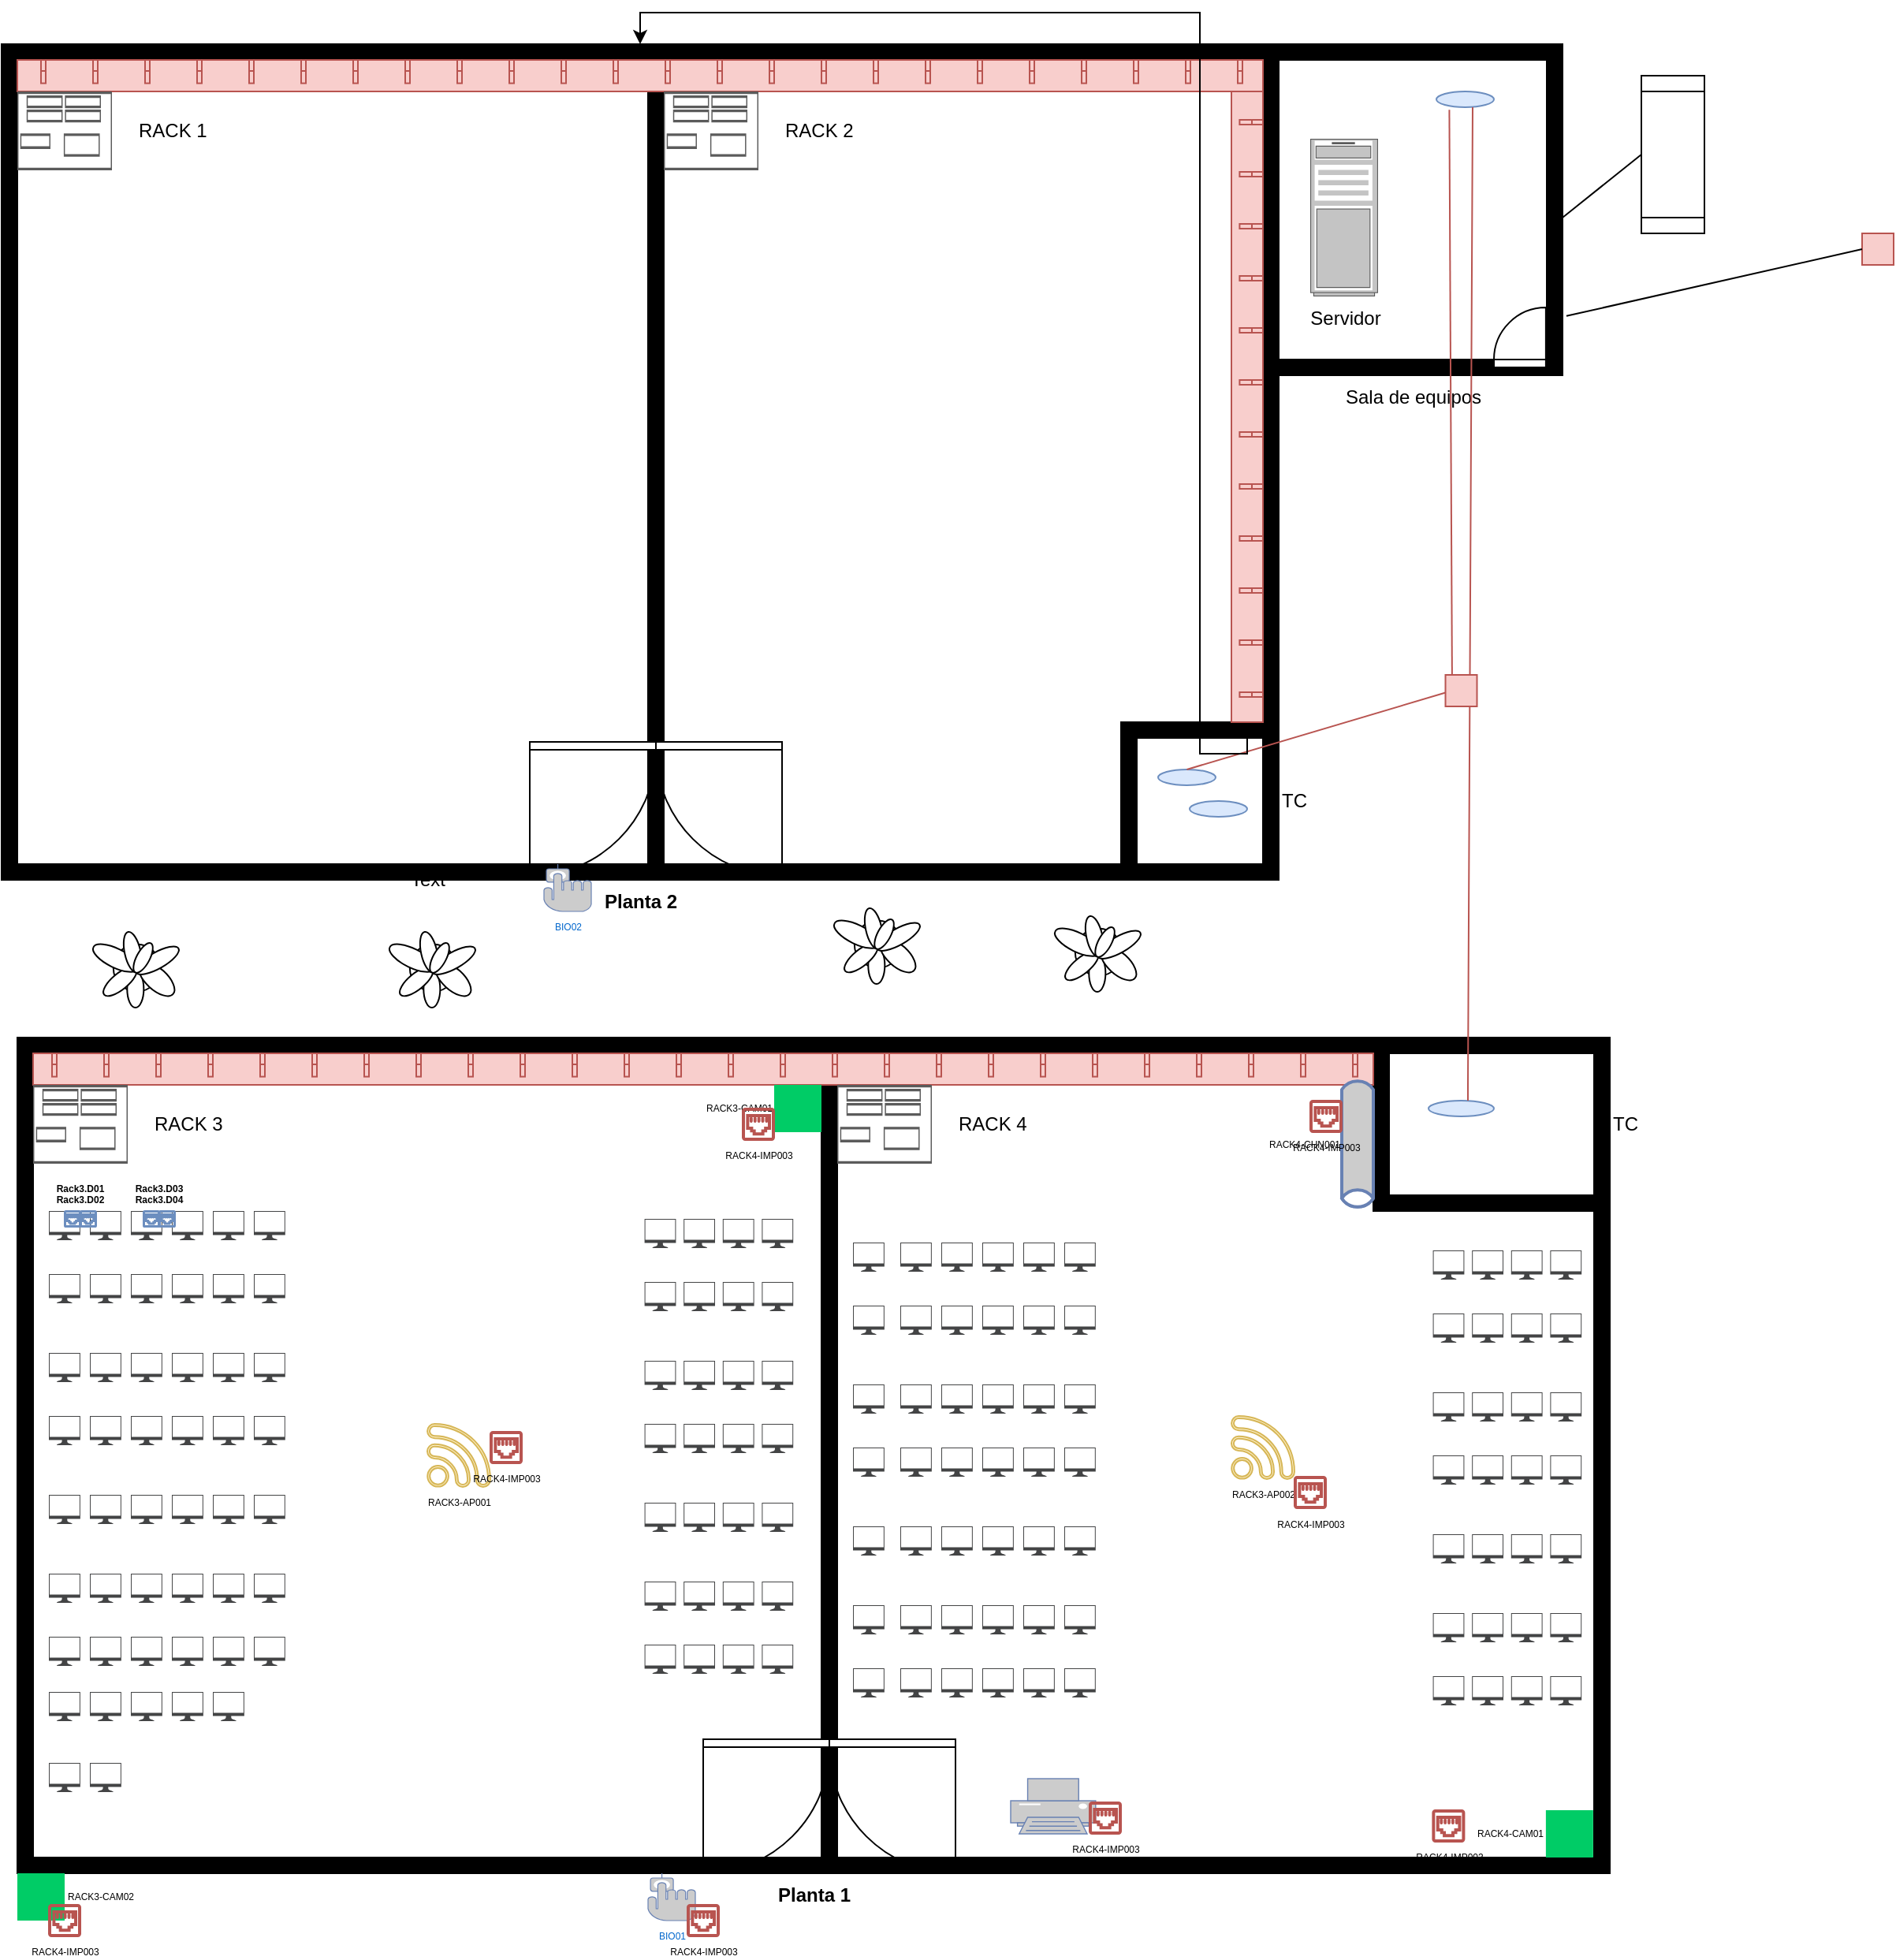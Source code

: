 <mxfile version="20.8.4" type="github">
  <diagram id="PNOysJ5CJQv__6pGPaxd" name="Página-1">
    <mxGraphModel dx="954" dy="616" grid="1" gridSize="10" guides="1" tooltips="1" connect="1" arrows="1" fold="1" page="1" pageScale="1" pageWidth="827" pageHeight="1169" math="0" shadow="0">
      <root>
        <mxCell id="0" />
        <mxCell id="1" parent="0" />
        <mxCell id="J-XnqaCcBeAszSq59GeC-1" value="&lt;b&gt;Planta 2&lt;/b&gt;" style="verticalLabelPosition=bottom;html=1;verticalAlign=top;align=center;shape=mxgraph.floorplan.room;fillColor=strokeColor;" parent="1" vertex="1">
          <mxGeometry x="70" y="70" width="810" height="530" as="geometry" />
        </mxCell>
        <mxCell id="J-XnqaCcBeAszSq59GeC-2" value="Servidor" style="strokeColor=#666666;html=1;verticalLabelPosition=bottom;labelBackgroundColor=#ffffff;verticalAlign=top;outlineConnect=0;shadow=0;dashed=0;shape=mxgraph.rack.general.server_1;" parent="1" vertex="1">
          <mxGeometry x="900" y="130" width="43" height="100" as="geometry" />
        </mxCell>
        <mxCell id="J-XnqaCcBeAszSq59GeC-3" value="Sala de equipos" style="verticalLabelPosition=bottom;html=1;verticalAlign=top;align=center;shape=mxgraph.floorplan.room;fillColor=strokeColor;" parent="1" vertex="1">
          <mxGeometry x="870" y="70" width="190" height="210" as="geometry" />
        </mxCell>
        <mxCell id="J-XnqaCcBeAszSq59GeC-4" value="Text" style="text;html=1;align=center;verticalAlign=middle;resizable=0;points=[];autosize=1;strokeColor=none;fillColor=none;" parent="1" vertex="1">
          <mxGeometry x="315" y="585" width="50" height="30" as="geometry" />
        </mxCell>
        <mxCell id="J-XnqaCcBeAszSq59GeC-5" value="&lt;b&gt;Planta 1&lt;/b&gt;" style="verticalLabelPosition=bottom;html=1;verticalAlign=top;align=center;shape=mxgraph.floorplan.room;fillColor=strokeColor;" parent="1" vertex="1">
          <mxGeometry x="80" y="700" width="1010" height="530" as="geometry" />
        </mxCell>
        <mxCell id="J-XnqaCcBeAszSq59GeC-7" value="TC" style="verticalLabelPosition=middle;html=1;verticalAlign=middle;align=left;shape=mxgraph.floorplan.room;fillColor=strokeColor;labelPosition=right;" parent="1" vertex="1">
          <mxGeometry x="780" y="500" width="100" height="100" as="geometry" />
        </mxCell>
        <mxCell id="J-XnqaCcBeAszSq59GeC-8" value="TC" style="verticalLabelPosition=middle;html=1;verticalAlign=middle;align=left;shape=mxgraph.floorplan.room;fillColor=strokeColor;labelPosition=right;" parent="1" vertex="1">
          <mxGeometry x="940" y="700" width="150" height="110" as="geometry" />
        </mxCell>
        <mxCell id="J-XnqaCcBeAszSq59GeC-9" value="" style="verticalLabelPosition=bottom;html=1;verticalAlign=top;align=center;shape=mxgraph.floorplan.plant;" parent="1" vertex="1">
          <mxGeometry x="130" y="630" width="47" height="51" as="geometry" />
        </mxCell>
        <mxCell id="J-XnqaCcBeAszSq59GeC-10" value="" style="verticalLabelPosition=bottom;html=1;verticalAlign=top;align=center;shape=mxgraph.floorplan.plant;" parent="1" vertex="1">
          <mxGeometry x="318" y="630" width="47" height="51" as="geometry" />
        </mxCell>
        <mxCell id="J-XnqaCcBeAszSq59GeC-11" value="" style="verticalLabelPosition=bottom;html=1;verticalAlign=top;align=center;shape=mxgraph.floorplan.plant;" parent="1" vertex="1">
          <mxGeometry x="600" y="615" width="47" height="51" as="geometry" />
        </mxCell>
        <mxCell id="J-XnqaCcBeAszSq59GeC-12" value="" style="verticalLabelPosition=bottom;html=1;verticalAlign=top;align=center;shape=mxgraph.floorplan.plant;" parent="1" vertex="1">
          <mxGeometry x="740" y="620" width="47" height="51" as="geometry" />
        </mxCell>
        <mxCell id="J-XnqaCcBeAszSq59GeC-13" value="" style="verticalLabelPosition=bottom;html=1;verticalAlign=top;align=center;shape=mxgraph.floorplan.wall;fillColor=strokeColor;direction=south;" parent="1" vertex="1">
          <mxGeometry x="480" y="80" width="10" height="510" as="geometry" />
        </mxCell>
        <mxCell id="J-XnqaCcBeAszSq59GeC-14" value="" style="verticalLabelPosition=bottom;html=1;verticalAlign=top;align=center;shape=mxgraph.floorplan.wall;fillColor=strokeColor;direction=south;" parent="1" vertex="1">
          <mxGeometry x="590" y="710" width="10" height="510" as="geometry" />
        </mxCell>
        <mxCell id="J-XnqaCcBeAszSq59GeC-15" value="" style="ellipse;whiteSpace=wrap;html=1;fillColor=#dae8fc;strokeColor=#6c8ebf;" parent="1" vertex="1">
          <mxGeometry x="975" y="740" width="41.5" height="10" as="geometry" />
        </mxCell>
        <mxCell id="J-XnqaCcBeAszSq59GeC-16" value="" style="ellipse;whiteSpace=wrap;html=1;fillColor=#dae8fc;strokeColor=#6c8ebf;" parent="1" vertex="1">
          <mxGeometry x="803.5" y="530" width="36.5" height="10" as="geometry" />
        </mxCell>
        <mxCell id="J-XnqaCcBeAszSq59GeC-20" value="" style="ellipse;whiteSpace=wrap;html=1;fillColor=#dae8fc;strokeColor=#6c8ebf;" parent="1" vertex="1">
          <mxGeometry x="980" y="100" width="36.5" height="10" as="geometry" />
        </mxCell>
        <mxCell id="J-XnqaCcBeAszSq59GeC-21" value="" style="endArrow=none;html=1;rounded=0;fillColor=#f8cecc;strokeColor=#b85450;" parent="1" edge="1">
          <mxGeometry width="50" height="50" relative="1" as="geometry">
            <mxPoint x="1000" y="740" as="sourcePoint" />
            <mxPoint x="1003" y="110" as="targetPoint" />
            <Array as="points">
              <mxPoint x="1000" y="730" />
            </Array>
          </mxGeometry>
        </mxCell>
        <mxCell id="J-XnqaCcBeAszSq59GeC-23" value="" style="endArrow=none;html=1;rounded=0;entryX=0.225;entryY=1.16;entryDx=0;entryDy=0;entryPerimeter=0;fillColor=#f8cecc;strokeColor=#b85450;" parent="1" target="J-XnqaCcBeAszSq59GeC-20" edge="1">
          <mxGeometry width="50" height="50" relative="1" as="geometry">
            <mxPoint x="990" y="480" as="sourcePoint" />
            <mxPoint x="990" y="120" as="targetPoint" />
          </mxGeometry>
        </mxCell>
        <mxCell id="J-XnqaCcBeAszSq59GeC-24" value="" style="endArrow=none;html=1;rounded=0;exitX=0.5;exitY=0;exitDx=0;exitDy=0;fillColor=#f8cecc;strokeColor=#b85450;" parent="1" source="J-XnqaCcBeAszSq59GeC-16" edge="1">
          <mxGeometry width="50" height="50" relative="1" as="geometry">
            <mxPoint x="943" y="530" as="sourcePoint" />
            <mxPoint x="990" y="480" as="targetPoint" />
          </mxGeometry>
        </mxCell>
        <mxCell id="J-XnqaCcBeAszSq59GeC-25" value="" style="whiteSpace=wrap;html=1;aspect=fixed;fillColor=#f8cecc;strokeColor=#b85450;" parent="1" vertex="1">
          <mxGeometry x="985.75" y="470" width="20" height="20" as="geometry" />
        </mxCell>
        <mxCell id="J-XnqaCcBeAszSq59GeC-27" value="" style="shape=process;whiteSpace=wrap;html=1;backgroundOutline=1;direction=south;" parent="1" vertex="1">
          <mxGeometry x="1110" y="90" width="40" height="100" as="geometry" />
        </mxCell>
        <mxCell id="J-XnqaCcBeAszSq59GeC-28" value="" style="ellipse;whiteSpace=wrap;html=1;fillColor=#dae8fc;strokeColor=#6c8ebf;" parent="1" vertex="1">
          <mxGeometry x="823.5" y="550" width="36.5" height="10" as="geometry" />
        </mxCell>
        <mxCell id="J-XnqaCcBeAszSq59GeC-29" value="" style="whiteSpace=wrap;html=1;aspect=fixed;fillColor=#f8cecc;strokeColor=#b85450;" parent="1" vertex="1">
          <mxGeometry x="1250" y="190" width="20" height="20" as="geometry" />
        </mxCell>
        <mxCell id="J-XnqaCcBeAszSq59GeC-30" value="" style="endArrow=none;html=1;rounded=0;entryX=0.5;entryY=1;entryDx=0;entryDy=0;" parent="1" target="J-XnqaCcBeAszSq59GeC-27" edge="1">
          <mxGeometry width="50" height="50" relative="1" as="geometry">
            <mxPoint x="1060" y="180" as="sourcePoint" />
            <mxPoint x="1110" y="130" as="targetPoint" />
          </mxGeometry>
        </mxCell>
        <mxCell id="J-XnqaCcBeAszSq59GeC-31" value="" style="endArrow=none;html=1;rounded=0;exitX=1.013;exitY=0.821;exitDx=0;exitDy=0;exitPerimeter=0;" parent="1" source="J-XnqaCcBeAszSq59GeC-3" edge="1">
          <mxGeometry width="50" height="50" relative="1" as="geometry">
            <mxPoint x="1200" y="250" as="sourcePoint" />
            <mxPoint x="1250" y="200" as="targetPoint" />
          </mxGeometry>
        </mxCell>
        <mxCell id="J-XnqaCcBeAszSq59GeC-32" value="" style="strokeColor=#b85450;html=1;labelPosition=right;align=left;spacingLeft=15;shadow=0;dashed=0;outlineConnect=0;shape=mxgraph.rackGeneral.horCableDuct;fillColor=#f8cecc;" parent="1" vertex="1">
          <mxGeometry x="80" y="80" width="790" height="20" as="geometry" />
        </mxCell>
        <mxCell id="J-XnqaCcBeAszSq59GeC-33" value="" style="strokeColor=#b85450;html=1;labelPosition=right;align=left;spacingLeft=15;shadow=0;dashed=0;outlineConnect=0;shape=mxgraph.rackGeneral.horCableDuct;fillColor=#f8cecc;" parent="1" vertex="1">
          <mxGeometry x="90" y="710" width="850" height="20" as="geometry" />
        </mxCell>
        <mxCell id="J-XnqaCcBeAszSq59GeC-34" value="RACK 1" style="shape=mxgraph.rack.hp.hp_proliant_sl250s_g8;html=1;labelPosition=right;align=left;spacingLeft=15;dashed=0;shadow=0;fillColor=#ffffff;" parent="1" vertex="1">
          <mxGeometry x="80" y="100" width="60" height="50" as="geometry" />
        </mxCell>
        <mxCell id="J-XnqaCcBeAszSq59GeC-35" value="RACK 2" style="shape=mxgraph.rack.hp.hp_proliant_sl250s_g8;html=1;labelPosition=right;align=left;spacingLeft=15;dashed=0;shadow=0;fillColor=#ffffff;" parent="1" vertex="1">
          <mxGeometry x="490" y="100" width="60" height="50" as="geometry" />
        </mxCell>
        <mxCell id="J-XnqaCcBeAszSq59GeC-37" value="RACK 3" style="shape=mxgraph.rack.hp.hp_proliant_sl250s_g8;html=1;labelPosition=right;align=left;spacingLeft=15;dashed=0;shadow=0;fillColor=#ffffff;" parent="1" vertex="1">
          <mxGeometry x="90" y="730" width="60" height="50" as="geometry" />
        </mxCell>
        <mxCell id="J-XnqaCcBeAszSq59GeC-38" value="RACK 4" style="shape=mxgraph.rack.hp.hp_proliant_sl250s_g8;html=1;labelPosition=right;align=left;spacingLeft=15;dashed=0;shadow=0;fillColor=#ffffff;" parent="1" vertex="1">
          <mxGeometry x="600" y="730" width="60" height="50" as="geometry" />
        </mxCell>
        <mxCell id="J-XnqaCcBeAszSq59GeC-41" style="edgeStyle=orthogonalEdgeStyle;rounded=0;orthogonalLoop=1;jettySize=auto;html=1;" parent="1" source="J-XnqaCcBeAszSq59GeC-40" target="J-XnqaCcBeAszSq59GeC-1" edge="1">
          <mxGeometry relative="1" as="geometry" />
        </mxCell>
        <mxCell id="J-XnqaCcBeAszSq59GeC-40" value="" style="strokeColor=#b85450;html=1;labelPosition=right;align=left;spacingLeft=15;shadow=0;dashed=0;outlineConnect=0;shape=mxgraph.rackGeneral.horCableDuct;fillColor=#f8cecc;direction=south;" parent="1" vertex="1">
          <mxGeometry x="850" y="100" width="20" height="400" as="geometry" />
        </mxCell>
        <mxCell id="J-XnqaCcBeAszSq59GeC-42" value="" style="verticalLabelPosition=bottom;html=1;verticalAlign=top;align=center;shape=mxgraph.floorplan.doorUneven;dx=0.5;" parent="1" vertex="1">
          <mxGeometry x="405" y="512.5" width="160" height="85" as="geometry" />
        </mxCell>
        <mxCell id="J-XnqaCcBeAszSq59GeC-43" value="" style="verticalLabelPosition=bottom;html=1;verticalAlign=top;align=center;shape=mxgraph.floorplan.doorUneven;dx=0.5;" parent="1" vertex="1">
          <mxGeometry x="515" y="1145" width="160" height="85" as="geometry" />
        </mxCell>
        <mxCell id="J-XnqaCcBeAszSq59GeC-46" value="" style="verticalLabelPosition=bottom;html=1;verticalAlign=top;align=center;shape=mxgraph.floorplan.doorLeft;aspect=fixed;direction=west;" parent="1" vertex="1">
          <mxGeometry x="1016.5" y="240" width="32.94" height="35" as="geometry" />
        </mxCell>
        <mxCell id="J-XnqaCcBeAszSq59GeC-60" value="" style="group" parent="1" vertex="1" connectable="0">
          <mxGeometry x="100" y="810" width="477" height="30" as="geometry" />
        </mxCell>
        <mxCell id="J-XnqaCcBeAszSq59GeC-52" value="" style="group" parent="J-XnqaCcBeAszSq59GeC-60" vertex="1" connectable="0">
          <mxGeometry width="130" height="30" as="geometry" />
        </mxCell>
        <mxCell id="J-XnqaCcBeAszSq59GeC-47" value="" style="sketch=0;pointerEvents=1;shadow=0;dashed=0;html=1;strokeColor=none;fillColor=#434445;aspect=fixed;labelPosition=center;verticalLabelPosition=bottom;verticalAlign=top;align=center;outlineConnect=0;shape=mxgraph.vvd.monitor;" parent="J-XnqaCcBeAszSq59GeC-52" vertex="1">
          <mxGeometry width="19.924" height="18.529" as="geometry" />
        </mxCell>
        <mxCell id="J-XnqaCcBeAszSq59GeC-48" value="" style="sketch=0;pointerEvents=1;shadow=0;dashed=0;html=1;strokeColor=none;fillColor=#434445;aspect=fixed;labelPosition=center;verticalLabelPosition=bottom;verticalAlign=top;align=center;outlineConnect=0;shape=mxgraph.vvd.monitor;" parent="J-XnqaCcBeAszSq59GeC-52" vertex="1">
          <mxGeometry x="26" width="19.924" height="18.529" as="geometry" />
        </mxCell>
        <mxCell id="J-XnqaCcBeAszSq59GeC-49" value="" style="sketch=0;pointerEvents=1;shadow=0;dashed=0;html=1;strokeColor=none;fillColor=#434445;aspect=fixed;labelPosition=center;verticalLabelPosition=bottom;verticalAlign=top;align=center;outlineConnect=0;shape=mxgraph.vvd.monitor;" parent="J-XnqaCcBeAszSq59GeC-52" vertex="1">
          <mxGeometry x="52" width="19.924" height="18.529" as="geometry" />
        </mxCell>
        <mxCell id="J-XnqaCcBeAszSq59GeC-50" value="" style="sketch=0;pointerEvents=1;shadow=0;dashed=0;html=1;strokeColor=none;fillColor=#434445;aspect=fixed;labelPosition=center;verticalLabelPosition=bottom;verticalAlign=top;align=center;outlineConnect=0;shape=mxgraph.vvd.monitor;" parent="J-XnqaCcBeAszSq59GeC-52" vertex="1">
          <mxGeometry x="78" width="19.924" height="18.529" as="geometry" />
        </mxCell>
        <mxCell id="J-XnqaCcBeAszSq59GeC-51" value="" style="sketch=0;pointerEvents=1;shadow=0;dashed=0;html=1;strokeColor=none;fillColor=#434445;aspect=fixed;labelPosition=center;verticalLabelPosition=bottom;verticalAlign=top;align=center;outlineConnect=0;shape=mxgraph.vvd.monitor;" parent="J-XnqaCcBeAszSq59GeC-52" vertex="1">
          <mxGeometry x="104" width="19.924" height="18.529" as="geometry" />
        </mxCell>
        <mxCell id="J-XnqaCcBeAszSq59GeC-622" value="Rack3.D01&#xa;Rack3.D02" style="group;labelPosition=center;verticalLabelPosition=top;align=center;verticalAlign=bottom;fontSize=6;fontStyle=1" parent="J-XnqaCcBeAszSq59GeC-52" vertex="1" connectable="0">
          <mxGeometry x="10" width="20" height="10" as="geometry" />
        </mxCell>
        <mxCell id="J-XnqaCcBeAszSq59GeC-618" value="" style="sketch=0;pointerEvents=1;shadow=0;dashed=0;html=1;strokeColor=#6c8ebf;fillColor=#dae8fc;aspect=fixed;labelPosition=center;verticalLabelPosition=bottom;verticalAlign=top;align=center;outlineConnect=0;shape=mxgraph.vvd.ethernet_port;" parent="J-XnqaCcBeAszSq59GeC-622" vertex="1">
          <mxGeometry x="10" width="10" height="10" as="geometry" />
        </mxCell>
        <mxCell id="J-XnqaCcBeAszSq59GeC-619" value="" style="sketch=0;pointerEvents=1;shadow=0;dashed=0;html=1;strokeColor=#6c8ebf;fillColor=#dae8fc;aspect=fixed;labelPosition=center;verticalLabelPosition=bottom;verticalAlign=top;align=center;outlineConnect=0;shape=mxgraph.vvd.ethernet_port;" parent="J-XnqaCcBeAszSq59GeC-622" vertex="1">
          <mxGeometry width="10" height="10" as="geometry" />
        </mxCell>
        <mxCell id="J-XnqaCcBeAszSq59GeC-624" value="Rack3.D03&#xa;Rack3.D04" style="group;labelPosition=center;verticalLabelPosition=top;align=center;verticalAlign=bottom;fontSize=6;fontStyle=1" parent="J-XnqaCcBeAszSq59GeC-52" vertex="1" connectable="0">
          <mxGeometry x="60" width="20" height="10" as="geometry" />
        </mxCell>
        <mxCell id="J-XnqaCcBeAszSq59GeC-625" value="" style="sketch=0;pointerEvents=1;shadow=0;dashed=0;html=1;strokeColor=#6c8ebf;fillColor=#dae8fc;aspect=fixed;labelPosition=center;verticalLabelPosition=bottom;verticalAlign=top;align=center;outlineConnect=0;shape=mxgraph.vvd.ethernet_port;" parent="J-XnqaCcBeAszSq59GeC-624" vertex="1">
          <mxGeometry x="10" width="10" height="10" as="geometry" />
        </mxCell>
        <mxCell id="J-XnqaCcBeAszSq59GeC-626" value="" style="sketch=0;pointerEvents=1;shadow=0;dashed=0;html=1;strokeColor=#6c8ebf;fillColor=#dae8fc;aspect=fixed;labelPosition=center;verticalLabelPosition=bottom;verticalAlign=top;align=center;outlineConnect=0;shape=mxgraph.vvd.ethernet_port;" parent="J-XnqaCcBeAszSq59GeC-624" vertex="1">
          <mxGeometry width="10" height="10" as="geometry" />
        </mxCell>
        <mxCell id="J-XnqaCcBeAszSq59GeC-53" value="" style="group" parent="J-XnqaCcBeAszSq59GeC-60" vertex="1" connectable="0">
          <mxGeometry x="353" y="5" width="124" height="20" as="geometry" />
        </mxCell>
        <mxCell id="J-XnqaCcBeAszSq59GeC-55" value="" style="sketch=0;pointerEvents=1;shadow=0;dashed=0;html=1;strokeColor=none;fillColor=#434445;aspect=fixed;labelPosition=center;verticalLabelPosition=bottom;verticalAlign=top;align=center;outlineConnect=0;shape=mxgraph.vvd.monitor;" parent="J-XnqaCcBeAszSq59GeC-53" vertex="1">
          <mxGeometry x="24.8" width="19.9" height="18.507" as="geometry" />
        </mxCell>
        <mxCell id="J-XnqaCcBeAszSq59GeC-56" value="" style="sketch=0;pointerEvents=1;shadow=0;dashed=0;html=1;strokeColor=none;fillColor=#434445;aspect=fixed;labelPosition=center;verticalLabelPosition=bottom;verticalAlign=top;align=center;outlineConnect=0;shape=mxgraph.vvd.monitor;" parent="J-XnqaCcBeAszSq59GeC-53" vertex="1">
          <mxGeometry x="49.6" width="19.9" height="18.507" as="geometry" />
        </mxCell>
        <mxCell id="J-XnqaCcBeAszSq59GeC-57" value="" style="sketch=0;pointerEvents=1;shadow=0;dashed=0;html=1;strokeColor=none;fillColor=#434445;aspect=fixed;labelPosition=center;verticalLabelPosition=bottom;verticalAlign=top;align=center;outlineConnect=0;shape=mxgraph.vvd.monitor;" parent="J-XnqaCcBeAszSq59GeC-53" vertex="1">
          <mxGeometry x="74.4" width="19.9" height="18.507" as="geometry" />
        </mxCell>
        <mxCell id="J-XnqaCcBeAszSq59GeC-58" value="" style="sketch=0;pointerEvents=1;shadow=0;dashed=0;html=1;strokeColor=none;fillColor=#434445;aspect=fixed;labelPosition=center;verticalLabelPosition=bottom;verticalAlign=top;align=center;outlineConnect=0;shape=mxgraph.vvd.monitor;" parent="J-XnqaCcBeAszSq59GeC-53" vertex="1">
          <mxGeometry x="99.2" width="19.9" height="18.507" as="geometry" />
        </mxCell>
        <mxCell id="J-XnqaCcBeAszSq59GeC-54" value="" style="sketch=0;pointerEvents=1;shadow=0;dashed=0;html=1;strokeColor=none;fillColor=#434445;aspect=fixed;labelPosition=center;verticalLabelPosition=bottom;verticalAlign=top;align=center;outlineConnect=0;shape=mxgraph.vvd.monitor;" parent="J-XnqaCcBeAszSq59GeC-60" vertex="1">
          <mxGeometry x="130" width="19.9" height="18.507" as="geometry" />
        </mxCell>
        <mxCell id="J-XnqaCcBeAszSq59GeC-73" value="" style="group" parent="1" vertex="1" connectable="0">
          <mxGeometry x="100" y="850" width="477" height="30" as="geometry" />
        </mxCell>
        <mxCell id="J-XnqaCcBeAszSq59GeC-74" value="" style="group" parent="J-XnqaCcBeAszSq59GeC-73" vertex="1" connectable="0">
          <mxGeometry width="130" height="30" as="geometry" />
        </mxCell>
        <mxCell id="J-XnqaCcBeAszSq59GeC-75" value="" style="sketch=0;pointerEvents=1;shadow=0;dashed=0;html=1;strokeColor=none;fillColor=#434445;aspect=fixed;labelPosition=center;verticalLabelPosition=bottom;verticalAlign=top;align=center;outlineConnect=0;shape=mxgraph.vvd.monitor;" parent="J-XnqaCcBeAszSq59GeC-74" vertex="1">
          <mxGeometry width="19.924" height="18.529" as="geometry" />
        </mxCell>
        <mxCell id="J-XnqaCcBeAszSq59GeC-76" value="" style="sketch=0;pointerEvents=1;shadow=0;dashed=0;html=1;strokeColor=none;fillColor=#434445;aspect=fixed;labelPosition=center;verticalLabelPosition=bottom;verticalAlign=top;align=center;outlineConnect=0;shape=mxgraph.vvd.monitor;" parent="J-XnqaCcBeAszSq59GeC-74" vertex="1">
          <mxGeometry x="26" width="19.924" height="18.529" as="geometry" />
        </mxCell>
        <mxCell id="J-XnqaCcBeAszSq59GeC-77" value="" style="sketch=0;pointerEvents=1;shadow=0;dashed=0;html=1;strokeColor=none;fillColor=#434445;aspect=fixed;labelPosition=center;verticalLabelPosition=bottom;verticalAlign=top;align=center;outlineConnect=0;shape=mxgraph.vvd.monitor;" parent="J-XnqaCcBeAszSq59GeC-74" vertex="1">
          <mxGeometry x="52" width="19.924" height="18.529" as="geometry" />
        </mxCell>
        <mxCell id="J-XnqaCcBeAszSq59GeC-78" value="" style="sketch=0;pointerEvents=1;shadow=0;dashed=0;html=1;strokeColor=none;fillColor=#434445;aspect=fixed;labelPosition=center;verticalLabelPosition=bottom;verticalAlign=top;align=center;outlineConnect=0;shape=mxgraph.vvd.monitor;" parent="J-XnqaCcBeAszSq59GeC-74" vertex="1">
          <mxGeometry x="78" width="19.924" height="18.529" as="geometry" />
        </mxCell>
        <mxCell id="J-XnqaCcBeAszSq59GeC-79" value="" style="sketch=0;pointerEvents=1;shadow=0;dashed=0;html=1;strokeColor=none;fillColor=#434445;aspect=fixed;labelPosition=center;verticalLabelPosition=bottom;verticalAlign=top;align=center;outlineConnect=0;shape=mxgraph.vvd.monitor;" parent="J-XnqaCcBeAszSq59GeC-74" vertex="1">
          <mxGeometry x="104" width="19.924" height="18.529" as="geometry" />
        </mxCell>
        <mxCell id="J-XnqaCcBeAszSq59GeC-80" value="" style="group" parent="J-XnqaCcBeAszSq59GeC-73" vertex="1" connectable="0">
          <mxGeometry x="353" y="5" width="124" height="20" as="geometry" />
        </mxCell>
        <mxCell id="J-XnqaCcBeAszSq59GeC-82" value="" style="sketch=0;pointerEvents=1;shadow=0;dashed=0;html=1;strokeColor=none;fillColor=#434445;aspect=fixed;labelPosition=center;verticalLabelPosition=bottom;verticalAlign=top;align=center;outlineConnect=0;shape=mxgraph.vvd.monitor;" parent="J-XnqaCcBeAszSq59GeC-80" vertex="1">
          <mxGeometry x="24.8" width="19.9" height="18.507" as="geometry" />
        </mxCell>
        <mxCell id="J-XnqaCcBeAszSq59GeC-83" value="" style="sketch=0;pointerEvents=1;shadow=0;dashed=0;html=1;strokeColor=none;fillColor=#434445;aspect=fixed;labelPosition=center;verticalLabelPosition=bottom;verticalAlign=top;align=center;outlineConnect=0;shape=mxgraph.vvd.monitor;" parent="J-XnqaCcBeAszSq59GeC-80" vertex="1">
          <mxGeometry x="49.6" width="19.9" height="18.507" as="geometry" />
        </mxCell>
        <mxCell id="J-XnqaCcBeAszSq59GeC-84" value="" style="sketch=0;pointerEvents=1;shadow=0;dashed=0;html=1;strokeColor=none;fillColor=#434445;aspect=fixed;labelPosition=center;verticalLabelPosition=bottom;verticalAlign=top;align=center;outlineConnect=0;shape=mxgraph.vvd.monitor;" parent="J-XnqaCcBeAszSq59GeC-80" vertex="1">
          <mxGeometry x="74.4" width="19.9" height="18.507" as="geometry" />
        </mxCell>
        <mxCell id="J-XnqaCcBeAszSq59GeC-85" value="" style="sketch=0;pointerEvents=1;shadow=0;dashed=0;html=1;strokeColor=none;fillColor=#434445;aspect=fixed;labelPosition=center;verticalLabelPosition=bottom;verticalAlign=top;align=center;outlineConnect=0;shape=mxgraph.vvd.monitor;" parent="J-XnqaCcBeAszSq59GeC-80" vertex="1">
          <mxGeometry x="99.2" width="19.9" height="18.507" as="geometry" />
        </mxCell>
        <mxCell id="J-XnqaCcBeAszSq59GeC-81" value="" style="sketch=0;pointerEvents=1;shadow=0;dashed=0;html=1;strokeColor=none;fillColor=#434445;aspect=fixed;labelPosition=center;verticalLabelPosition=bottom;verticalAlign=top;align=center;outlineConnect=0;shape=mxgraph.vvd.monitor;" parent="J-XnqaCcBeAszSq59GeC-73" vertex="1">
          <mxGeometry x="130" width="19.9" height="18.507" as="geometry" />
        </mxCell>
        <mxCell id="J-XnqaCcBeAszSq59GeC-86" value="" style="group" parent="1" vertex="1" connectable="0">
          <mxGeometry x="100" y="900" width="477" height="30" as="geometry" />
        </mxCell>
        <mxCell id="J-XnqaCcBeAszSq59GeC-87" value="" style="group" parent="J-XnqaCcBeAszSq59GeC-86" vertex="1" connectable="0">
          <mxGeometry width="130" height="30" as="geometry" />
        </mxCell>
        <mxCell id="J-XnqaCcBeAszSq59GeC-88" value="" style="sketch=0;pointerEvents=1;shadow=0;dashed=0;html=1;strokeColor=none;fillColor=#434445;aspect=fixed;labelPosition=center;verticalLabelPosition=bottom;verticalAlign=top;align=center;outlineConnect=0;shape=mxgraph.vvd.monitor;" parent="J-XnqaCcBeAszSq59GeC-87" vertex="1">
          <mxGeometry width="19.924" height="18.529" as="geometry" />
        </mxCell>
        <mxCell id="J-XnqaCcBeAszSq59GeC-89" value="" style="sketch=0;pointerEvents=1;shadow=0;dashed=0;html=1;strokeColor=none;fillColor=#434445;aspect=fixed;labelPosition=center;verticalLabelPosition=bottom;verticalAlign=top;align=center;outlineConnect=0;shape=mxgraph.vvd.monitor;" parent="J-XnqaCcBeAszSq59GeC-87" vertex="1">
          <mxGeometry x="26" width="19.924" height="18.529" as="geometry" />
        </mxCell>
        <mxCell id="J-XnqaCcBeAszSq59GeC-90" value="" style="sketch=0;pointerEvents=1;shadow=0;dashed=0;html=1;strokeColor=none;fillColor=#434445;aspect=fixed;labelPosition=center;verticalLabelPosition=bottom;verticalAlign=top;align=center;outlineConnect=0;shape=mxgraph.vvd.monitor;" parent="J-XnqaCcBeAszSq59GeC-87" vertex="1">
          <mxGeometry x="52" width="19.924" height="18.529" as="geometry" />
        </mxCell>
        <mxCell id="J-XnqaCcBeAszSq59GeC-91" value="" style="sketch=0;pointerEvents=1;shadow=0;dashed=0;html=1;strokeColor=none;fillColor=#434445;aspect=fixed;labelPosition=center;verticalLabelPosition=bottom;verticalAlign=top;align=center;outlineConnect=0;shape=mxgraph.vvd.monitor;" parent="J-XnqaCcBeAszSq59GeC-87" vertex="1">
          <mxGeometry x="78" width="19.924" height="18.529" as="geometry" />
        </mxCell>
        <mxCell id="J-XnqaCcBeAszSq59GeC-92" value="" style="sketch=0;pointerEvents=1;shadow=0;dashed=0;html=1;strokeColor=none;fillColor=#434445;aspect=fixed;labelPosition=center;verticalLabelPosition=bottom;verticalAlign=top;align=center;outlineConnect=0;shape=mxgraph.vvd.monitor;" parent="J-XnqaCcBeAszSq59GeC-87" vertex="1">
          <mxGeometry x="104" width="19.924" height="18.529" as="geometry" />
        </mxCell>
        <mxCell id="J-XnqaCcBeAszSq59GeC-93" value="" style="group" parent="J-XnqaCcBeAszSq59GeC-86" vertex="1" connectable="0">
          <mxGeometry x="353" y="5" width="124" height="20" as="geometry" />
        </mxCell>
        <mxCell id="J-XnqaCcBeAszSq59GeC-95" value="" style="sketch=0;pointerEvents=1;shadow=0;dashed=0;html=1;strokeColor=none;fillColor=#434445;aspect=fixed;labelPosition=center;verticalLabelPosition=bottom;verticalAlign=top;align=center;outlineConnect=0;shape=mxgraph.vvd.monitor;" parent="J-XnqaCcBeAszSq59GeC-93" vertex="1">
          <mxGeometry x="24.8" width="19.9" height="18.507" as="geometry" />
        </mxCell>
        <mxCell id="J-XnqaCcBeAszSq59GeC-96" value="" style="sketch=0;pointerEvents=1;shadow=0;dashed=0;html=1;strokeColor=none;fillColor=#434445;aspect=fixed;labelPosition=center;verticalLabelPosition=bottom;verticalAlign=top;align=center;outlineConnect=0;shape=mxgraph.vvd.monitor;" parent="J-XnqaCcBeAszSq59GeC-93" vertex="1">
          <mxGeometry x="49.6" width="19.9" height="18.507" as="geometry" />
        </mxCell>
        <mxCell id="J-XnqaCcBeAszSq59GeC-97" value="" style="sketch=0;pointerEvents=1;shadow=0;dashed=0;html=1;strokeColor=none;fillColor=#434445;aspect=fixed;labelPosition=center;verticalLabelPosition=bottom;verticalAlign=top;align=center;outlineConnect=0;shape=mxgraph.vvd.monitor;" parent="J-XnqaCcBeAszSq59GeC-93" vertex="1">
          <mxGeometry x="74.4" width="19.9" height="18.507" as="geometry" />
        </mxCell>
        <mxCell id="J-XnqaCcBeAszSq59GeC-98" value="" style="sketch=0;pointerEvents=1;shadow=0;dashed=0;html=1;strokeColor=none;fillColor=#434445;aspect=fixed;labelPosition=center;verticalLabelPosition=bottom;verticalAlign=top;align=center;outlineConnect=0;shape=mxgraph.vvd.monitor;" parent="J-XnqaCcBeAszSq59GeC-93" vertex="1">
          <mxGeometry x="99.2" width="19.9" height="18.507" as="geometry" />
        </mxCell>
        <mxCell id="J-XnqaCcBeAszSq59GeC-94" value="" style="sketch=0;pointerEvents=1;shadow=0;dashed=0;html=1;strokeColor=none;fillColor=#434445;aspect=fixed;labelPosition=center;verticalLabelPosition=bottom;verticalAlign=top;align=center;outlineConnect=0;shape=mxgraph.vvd.monitor;" parent="J-XnqaCcBeAszSq59GeC-86" vertex="1">
          <mxGeometry x="130" width="19.9" height="18.507" as="geometry" />
        </mxCell>
        <mxCell id="J-XnqaCcBeAszSq59GeC-99" value="" style="group" parent="1" vertex="1" connectable="0">
          <mxGeometry x="100" y="940" width="477" height="30" as="geometry" />
        </mxCell>
        <mxCell id="J-XnqaCcBeAszSq59GeC-100" value="" style="group" parent="J-XnqaCcBeAszSq59GeC-99" vertex="1" connectable="0">
          <mxGeometry width="130" height="30" as="geometry" />
        </mxCell>
        <mxCell id="J-XnqaCcBeAszSq59GeC-101" value="" style="sketch=0;pointerEvents=1;shadow=0;dashed=0;html=1;strokeColor=none;fillColor=#434445;aspect=fixed;labelPosition=center;verticalLabelPosition=bottom;verticalAlign=top;align=center;outlineConnect=0;shape=mxgraph.vvd.monitor;" parent="J-XnqaCcBeAszSq59GeC-100" vertex="1">
          <mxGeometry width="19.924" height="18.529" as="geometry" />
        </mxCell>
        <mxCell id="J-XnqaCcBeAszSq59GeC-102" value="" style="sketch=0;pointerEvents=1;shadow=0;dashed=0;html=1;strokeColor=none;fillColor=#434445;aspect=fixed;labelPosition=center;verticalLabelPosition=bottom;verticalAlign=top;align=center;outlineConnect=0;shape=mxgraph.vvd.monitor;" parent="J-XnqaCcBeAszSq59GeC-100" vertex="1">
          <mxGeometry x="26" width="19.924" height="18.529" as="geometry" />
        </mxCell>
        <mxCell id="J-XnqaCcBeAszSq59GeC-103" value="" style="sketch=0;pointerEvents=1;shadow=0;dashed=0;html=1;strokeColor=none;fillColor=#434445;aspect=fixed;labelPosition=center;verticalLabelPosition=bottom;verticalAlign=top;align=center;outlineConnect=0;shape=mxgraph.vvd.monitor;" parent="J-XnqaCcBeAszSq59GeC-100" vertex="1">
          <mxGeometry x="52" width="19.924" height="18.529" as="geometry" />
        </mxCell>
        <mxCell id="J-XnqaCcBeAszSq59GeC-104" value="" style="sketch=0;pointerEvents=1;shadow=0;dashed=0;html=1;strokeColor=none;fillColor=#434445;aspect=fixed;labelPosition=center;verticalLabelPosition=bottom;verticalAlign=top;align=center;outlineConnect=0;shape=mxgraph.vvd.monitor;" parent="J-XnqaCcBeAszSq59GeC-100" vertex="1">
          <mxGeometry x="78" width="19.924" height="18.529" as="geometry" />
        </mxCell>
        <mxCell id="J-XnqaCcBeAszSq59GeC-105" value="" style="sketch=0;pointerEvents=1;shadow=0;dashed=0;html=1;strokeColor=none;fillColor=#434445;aspect=fixed;labelPosition=center;verticalLabelPosition=bottom;verticalAlign=top;align=center;outlineConnect=0;shape=mxgraph.vvd.monitor;" parent="J-XnqaCcBeAszSq59GeC-100" vertex="1">
          <mxGeometry x="104" width="19.924" height="18.529" as="geometry" />
        </mxCell>
        <mxCell id="J-XnqaCcBeAszSq59GeC-106" value="" style="group" parent="J-XnqaCcBeAszSq59GeC-99" vertex="1" connectable="0">
          <mxGeometry x="353" y="5" width="124" height="20" as="geometry" />
        </mxCell>
        <mxCell id="J-XnqaCcBeAszSq59GeC-108" value="" style="sketch=0;pointerEvents=1;shadow=0;dashed=0;html=1;strokeColor=none;fillColor=#434445;aspect=fixed;labelPosition=center;verticalLabelPosition=bottom;verticalAlign=top;align=center;outlineConnect=0;shape=mxgraph.vvd.monitor;" parent="J-XnqaCcBeAszSq59GeC-106" vertex="1">
          <mxGeometry x="24.8" width="19.9" height="18.507" as="geometry" />
        </mxCell>
        <mxCell id="J-XnqaCcBeAszSq59GeC-109" value="" style="sketch=0;pointerEvents=1;shadow=0;dashed=0;html=1;strokeColor=none;fillColor=#434445;aspect=fixed;labelPosition=center;verticalLabelPosition=bottom;verticalAlign=top;align=center;outlineConnect=0;shape=mxgraph.vvd.monitor;" parent="J-XnqaCcBeAszSq59GeC-106" vertex="1">
          <mxGeometry x="49.6" width="19.9" height="18.507" as="geometry" />
        </mxCell>
        <mxCell id="J-XnqaCcBeAszSq59GeC-110" value="" style="sketch=0;pointerEvents=1;shadow=0;dashed=0;html=1;strokeColor=none;fillColor=#434445;aspect=fixed;labelPosition=center;verticalLabelPosition=bottom;verticalAlign=top;align=center;outlineConnect=0;shape=mxgraph.vvd.monitor;" parent="J-XnqaCcBeAszSq59GeC-106" vertex="1">
          <mxGeometry x="74.4" width="19.9" height="18.507" as="geometry" />
        </mxCell>
        <mxCell id="J-XnqaCcBeAszSq59GeC-111" value="" style="sketch=0;pointerEvents=1;shadow=0;dashed=0;html=1;strokeColor=none;fillColor=#434445;aspect=fixed;labelPosition=center;verticalLabelPosition=bottom;verticalAlign=top;align=center;outlineConnect=0;shape=mxgraph.vvd.monitor;" parent="J-XnqaCcBeAszSq59GeC-106" vertex="1">
          <mxGeometry x="99.2" width="19.9" height="18.507" as="geometry" />
        </mxCell>
        <mxCell id="J-XnqaCcBeAszSq59GeC-107" value="" style="sketch=0;pointerEvents=1;shadow=0;dashed=0;html=1;strokeColor=none;fillColor=#434445;aspect=fixed;labelPosition=center;verticalLabelPosition=bottom;verticalAlign=top;align=center;outlineConnect=0;shape=mxgraph.vvd.monitor;" parent="J-XnqaCcBeAszSq59GeC-99" vertex="1">
          <mxGeometry x="130" width="19.9" height="18.507" as="geometry" />
        </mxCell>
        <mxCell id="J-XnqaCcBeAszSq59GeC-644" value="RACK3-AP001" style="sketch=0;pointerEvents=1;shadow=0;dashed=0;html=1;strokeColor=#d6b656;fillColor=#fff2cc;aspect=fixed;labelPosition=center;verticalLabelPosition=bottom;verticalAlign=top;align=center;outlineConnect=0;shape=mxgraph.vvd.wi_fi;fontSize=6;" parent="J-XnqaCcBeAszSq59GeC-99" vertex="1">
          <mxGeometry x="240" y="5" width="40" height="40" as="geometry" />
        </mxCell>
        <mxCell id="J-XnqaCcBeAszSq59GeC-654" value="&lt;font color=&quot;#000000&quot;&gt;RACK4-IMP003&lt;/font&gt;" style="sketch=0;pointerEvents=1;shadow=0;dashed=0;html=1;strokeColor=#b85450;fillColor=#f8cecc;aspect=fixed;labelPosition=center;verticalLabelPosition=bottom;verticalAlign=top;align=center;outlineConnect=0;shape=mxgraph.vvd.ethernet_port;fontSize=6;" parent="J-XnqaCcBeAszSq59GeC-99" vertex="1">
          <mxGeometry x="280" y="10" width="20" height="20" as="geometry" />
        </mxCell>
        <mxCell id="J-XnqaCcBeAszSq59GeC-112" value="" style="group" parent="1" vertex="1" connectable="0">
          <mxGeometry x="100" y="990" width="477" height="30" as="geometry" />
        </mxCell>
        <mxCell id="J-XnqaCcBeAszSq59GeC-113" value="" style="group" parent="J-XnqaCcBeAszSq59GeC-112" vertex="1" connectable="0">
          <mxGeometry width="130" height="30" as="geometry" />
        </mxCell>
        <mxCell id="J-XnqaCcBeAszSq59GeC-114" value="" style="sketch=0;pointerEvents=1;shadow=0;dashed=0;html=1;strokeColor=none;fillColor=#434445;aspect=fixed;labelPosition=center;verticalLabelPosition=bottom;verticalAlign=top;align=center;outlineConnect=0;shape=mxgraph.vvd.monitor;" parent="J-XnqaCcBeAszSq59GeC-113" vertex="1">
          <mxGeometry width="19.924" height="18.529" as="geometry" />
        </mxCell>
        <mxCell id="J-XnqaCcBeAszSq59GeC-115" value="" style="sketch=0;pointerEvents=1;shadow=0;dashed=0;html=1;strokeColor=none;fillColor=#434445;aspect=fixed;labelPosition=center;verticalLabelPosition=bottom;verticalAlign=top;align=center;outlineConnect=0;shape=mxgraph.vvd.monitor;" parent="J-XnqaCcBeAszSq59GeC-113" vertex="1">
          <mxGeometry x="26" width="19.924" height="18.529" as="geometry" />
        </mxCell>
        <mxCell id="J-XnqaCcBeAszSq59GeC-116" value="" style="sketch=0;pointerEvents=1;shadow=0;dashed=0;html=1;strokeColor=none;fillColor=#434445;aspect=fixed;labelPosition=center;verticalLabelPosition=bottom;verticalAlign=top;align=center;outlineConnect=0;shape=mxgraph.vvd.monitor;" parent="J-XnqaCcBeAszSq59GeC-113" vertex="1">
          <mxGeometry x="52" width="19.924" height="18.529" as="geometry" />
        </mxCell>
        <mxCell id="J-XnqaCcBeAszSq59GeC-117" value="" style="sketch=0;pointerEvents=1;shadow=0;dashed=0;html=1;strokeColor=none;fillColor=#434445;aspect=fixed;labelPosition=center;verticalLabelPosition=bottom;verticalAlign=top;align=center;outlineConnect=0;shape=mxgraph.vvd.monitor;" parent="J-XnqaCcBeAszSq59GeC-113" vertex="1">
          <mxGeometry x="78" width="19.924" height="18.529" as="geometry" />
        </mxCell>
        <mxCell id="J-XnqaCcBeAszSq59GeC-118" value="" style="sketch=0;pointerEvents=1;shadow=0;dashed=0;html=1;strokeColor=none;fillColor=#434445;aspect=fixed;labelPosition=center;verticalLabelPosition=bottom;verticalAlign=top;align=center;outlineConnect=0;shape=mxgraph.vvd.monitor;" parent="J-XnqaCcBeAszSq59GeC-113" vertex="1">
          <mxGeometry x="104" width="19.924" height="18.529" as="geometry" />
        </mxCell>
        <mxCell id="J-XnqaCcBeAszSq59GeC-119" value="" style="group" parent="J-XnqaCcBeAszSq59GeC-112" vertex="1" connectable="0">
          <mxGeometry x="353" y="5" width="124" height="20" as="geometry" />
        </mxCell>
        <mxCell id="J-XnqaCcBeAszSq59GeC-121" value="" style="sketch=0;pointerEvents=1;shadow=0;dashed=0;html=1;strokeColor=none;fillColor=#434445;aspect=fixed;labelPosition=center;verticalLabelPosition=bottom;verticalAlign=top;align=center;outlineConnect=0;shape=mxgraph.vvd.monitor;" parent="J-XnqaCcBeAszSq59GeC-119" vertex="1">
          <mxGeometry x="24.8" width="19.9" height="18.507" as="geometry" />
        </mxCell>
        <mxCell id="J-XnqaCcBeAszSq59GeC-122" value="" style="sketch=0;pointerEvents=1;shadow=0;dashed=0;html=1;strokeColor=none;fillColor=#434445;aspect=fixed;labelPosition=center;verticalLabelPosition=bottom;verticalAlign=top;align=center;outlineConnect=0;shape=mxgraph.vvd.monitor;" parent="J-XnqaCcBeAszSq59GeC-119" vertex="1">
          <mxGeometry x="49.6" width="19.9" height="18.507" as="geometry" />
        </mxCell>
        <mxCell id="J-XnqaCcBeAszSq59GeC-123" value="" style="sketch=0;pointerEvents=1;shadow=0;dashed=0;html=1;strokeColor=none;fillColor=#434445;aspect=fixed;labelPosition=center;verticalLabelPosition=bottom;verticalAlign=top;align=center;outlineConnect=0;shape=mxgraph.vvd.monitor;" parent="J-XnqaCcBeAszSq59GeC-119" vertex="1">
          <mxGeometry x="74.4" width="19.9" height="18.507" as="geometry" />
        </mxCell>
        <mxCell id="J-XnqaCcBeAszSq59GeC-124" value="" style="sketch=0;pointerEvents=1;shadow=0;dashed=0;html=1;strokeColor=none;fillColor=#434445;aspect=fixed;labelPosition=center;verticalLabelPosition=bottom;verticalAlign=top;align=center;outlineConnect=0;shape=mxgraph.vvd.monitor;" parent="J-XnqaCcBeAszSq59GeC-119" vertex="1">
          <mxGeometry x="99.2" width="19.9" height="18.507" as="geometry" />
        </mxCell>
        <mxCell id="J-XnqaCcBeAszSq59GeC-120" value="" style="sketch=0;pointerEvents=1;shadow=0;dashed=0;html=1;strokeColor=none;fillColor=#434445;aspect=fixed;labelPosition=center;verticalLabelPosition=bottom;verticalAlign=top;align=center;outlineConnect=0;shape=mxgraph.vvd.monitor;" parent="J-XnqaCcBeAszSq59GeC-112" vertex="1">
          <mxGeometry x="130" width="19.9" height="18.507" as="geometry" />
        </mxCell>
        <mxCell id="J-XnqaCcBeAszSq59GeC-125" value="" style="group" parent="1" vertex="1" connectable="0">
          <mxGeometry x="100" y="1040" width="477" height="30" as="geometry" />
        </mxCell>
        <mxCell id="J-XnqaCcBeAszSq59GeC-126" value="" style="group" parent="J-XnqaCcBeAszSq59GeC-125" vertex="1" connectable="0">
          <mxGeometry width="130" height="30" as="geometry" />
        </mxCell>
        <mxCell id="J-XnqaCcBeAszSq59GeC-127" value="" style="sketch=0;pointerEvents=1;shadow=0;dashed=0;html=1;strokeColor=none;fillColor=#434445;aspect=fixed;labelPosition=center;verticalLabelPosition=bottom;verticalAlign=top;align=center;outlineConnect=0;shape=mxgraph.vvd.monitor;" parent="J-XnqaCcBeAszSq59GeC-126" vertex="1">
          <mxGeometry width="19.924" height="18.529" as="geometry" />
        </mxCell>
        <mxCell id="J-XnqaCcBeAszSq59GeC-128" value="" style="sketch=0;pointerEvents=1;shadow=0;dashed=0;html=1;strokeColor=none;fillColor=#434445;aspect=fixed;labelPosition=center;verticalLabelPosition=bottom;verticalAlign=top;align=center;outlineConnect=0;shape=mxgraph.vvd.monitor;" parent="J-XnqaCcBeAszSq59GeC-126" vertex="1">
          <mxGeometry x="26" width="19.924" height="18.529" as="geometry" />
        </mxCell>
        <mxCell id="J-XnqaCcBeAszSq59GeC-129" value="" style="sketch=0;pointerEvents=1;shadow=0;dashed=0;html=1;strokeColor=none;fillColor=#434445;aspect=fixed;labelPosition=center;verticalLabelPosition=bottom;verticalAlign=top;align=center;outlineConnect=0;shape=mxgraph.vvd.monitor;" parent="J-XnqaCcBeAszSq59GeC-126" vertex="1">
          <mxGeometry x="52" width="19.924" height="18.529" as="geometry" />
        </mxCell>
        <mxCell id="J-XnqaCcBeAszSq59GeC-130" value="" style="sketch=0;pointerEvents=1;shadow=0;dashed=0;html=1;strokeColor=none;fillColor=#434445;aspect=fixed;labelPosition=center;verticalLabelPosition=bottom;verticalAlign=top;align=center;outlineConnect=0;shape=mxgraph.vvd.monitor;" parent="J-XnqaCcBeAszSq59GeC-126" vertex="1">
          <mxGeometry x="78" width="19.924" height="18.529" as="geometry" />
        </mxCell>
        <mxCell id="J-XnqaCcBeAszSq59GeC-131" value="" style="sketch=0;pointerEvents=1;shadow=0;dashed=0;html=1;strokeColor=none;fillColor=#434445;aspect=fixed;labelPosition=center;verticalLabelPosition=bottom;verticalAlign=top;align=center;outlineConnect=0;shape=mxgraph.vvd.monitor;" parent="J-XnqaCcBeAszSq59GeC-126" vertex="1">
          <mxGeometry x="104" width="19.924" height="18.529" as="geometry" />
        </mxCell>
        <mxCell id="J-XnqaCcBeAszSq59GeC-132" value="" style="group" parent="J-XnqaCcBeAszSq59GeC-125" vertex="1" connectable="0">
          <mxGeometry x="353" y="5" width="124" height="20" as="geometry" />
        </mxCell>
        <mxCell id="J-XnqaCcBeAszSq59GeC-134" value="" style="sketch=0;pointerEvents=1;shadow=0;dashed=0;html=1;strokeColor=none;fillColor=#434445;aspect=fixed;labelPosition=center;verticalLabelPosition=bottom;verticalAlign=top;align=center;outlineConnect=0;shape=mxgraph.vvd.monitor;" parent="J-XnqaCcBeAszSq59GeC-132" vertex="1">
          <mxGeometry x="24.8" width="19.9" height="18.507" as="geometry" />
        </mxCell>
        <mxCell id="J-XnqaCcBeAszSq59GeC-135" value="" style="sketch=0;pointerEvents=1;shadow=0;dashed=0;html=1;strokeColor=none;fillColor=#434445;aspect=fixed;labelPosition=center;verticalLabelPosition=bottom;verticalAlign=top;align=center;outlineConnect=0;shape=mxgraph.vvd.monitor;" parent="J-XnqaCcBeAszSq59GeC-132" vertex="1">
          <mxGeometry x="49.6" width="19.9" height="18.507" as="geometry" />
        </mxCell>
        <mxCell id="J-XnqaCcBeAszSq59GeC-136" value="" style="sketch=0;pointerEvents=1;shadow=0;dashed=0;html=1;strokeColor=none;fillColor=#434445;aspect=fixed;labelPosition=center;verticalLabelPosition=bottom;verticalAlign=top;align=center;outlineConnect=0;shape=mxgraph.vvd.monitor;" parent="J-XnqaCcBeAszSq59GeC-132" vertex="1">
          <mxGeometry x="74.4" width="19.9" height="18.507" as="geometry" />
        </mxCell>
        <mxCell id="J-XnqaCcBeAszSq59GeC-137" value="" style="sketch=0;pointerEvents=1;shadow=0;dashed=0;html=1;strokeColor=none;fillColor=#434445;aspect=fixed;labelPosition=center;verticalLabelPosition=bottom;verticalAlign=top;align=center;outlineConnect=0;shape=mxgraph.vvd.monitor;" parent="J-XnqaCcBeAszSq59GeC-132" vertex="1">
          <mxGeometry x="99.2" width="19.9" height="18.507" as="geometry" />
        </mxCell>
        <mxCell id="J-XnqaCcBeAszSq59GeC-133" value="" style="sketch=0;pointerEvents=1;shadow=0;dashed=0;html=1;strokeColor=none;fillColor=#434445;aspect=fixed;labelPosition=center;verticalLabelPosition=bottom;verticalAlign=top;align=center;outlineConnect=0;shape=mxgraph.vvd.monitor;" parent="J-XnqaCcBeAszSq59GeC-125" vertex="1">
          <mxGeometry x="130" width="19.9" height="18.507" as="geometry" />
        </mxCell>
        <mxCell id="J-XnqaCcBeAszSq59GeC-138" value="" style="group" parent="1" vertex="1" connectable="0">
          <mxGeometry x="100" y="1080" width="477" height="30" as="geometry" />
        </mxCell>
        <mxCell id="J-XnqaCcBeAszSq59GeC-139" value="" style="group" parent="J-XnqaCcBeAszSq59GeC-138" vertex="1" connectable="0">
          <mxGeometry width="130" height="30" as="geometry" />
        </mxCell>
        <mxCell id="J-XnqaCcBeAszSq59GeC-140" value="" style="sketch=0;pointerEvents=1;shadow=0;dashed=0;html=1;strokeColor=none;fillColor=#434445;aspect=fixed;labelPosition=center;verticalLabelPosition=bottom;verticalAlign=top;align=center;outlineConnect=0;shape=mxgraph.vvd.monitor;" parent="J-XnqaCcBeAszSq59GeC-139" vertex="1">
          <mxGeometry width="19.924" height="18.529" as="geometry" />
        </mxCell>
        <mxCell id="J-XnqaCcBeAszSq59GeC-141" value="" style="sketch=0;pointerEvents=1;shadow=0;dashed=0;html=1;strokeColor=none;fillColor=#434445;aspect=fixed;labelPosition=center;verticalLabelPosition=bottom;verticalAlign=top;align=center;outlineConnect=0;shape=mxgraph.vvd.monitor;" parent="J-XnqaCcBeAszSq59GeC-139" vertex="1">
          <mxGeometry x="26" width="19.924" height="18.529" as="geometry" />
        </mxCell>
        <mxCell id="J-XnqaCcBeAszSq59GeC-142" value="" style="sketch=0;pointerEvents=1;shadow=0;dashed=0;html=1;strokeColor=none;fillColor=#434445;aspect=fixed;labelPosition=center;verticalLabelPosition=bottom;verticalAlign=top;align=center;outlineConnect=0;shape=mxgraph.vvd.monitor;" parent="J-XnqaCcBeAszSq59GeC-139" vertex="1">
          <mxGeometry x="52" width="19.924" height="18.529" as="geometry" />
        </mxCell>
        <mxCell id="J-XnqaCcBeAszSq59GeC-143" value="" style="sketch=0;pointerEvents=1;shadow=0;dashed=0;html=1;strokeColor=none;fillColor=#434445;aspect=fixed;labelPosition=center;verticalLabelPosition=bottom;verticalAlign=top;align=center;outlineConnect=0;shape=mxgraph.vvd.monitor;" parent="J-XnqaCcBeAszSq59GeC-139" vertex="1">
          <mxGeometry x="78" width="19.924" height="18.529" as="geometry" />
        </mxCell>
        <mxCell id="J-XnqaCcBeAszSq59GeC-144" value="" style="sketch=0;pointerEvents=1;shadow=0;dashed=0;html=1;strokeColor=none;fillColor=#434445;aspect=fixed;labelPosition=center;verticalLabelPosition=bottom;verticalAlign=top;align=center;outlineConnect=0;shape=mxgraph.vvd.monitor;" parent="J-XnqaCcBeAszSq59GeC-139" vertex="1">
          <mxGeometry x="104" width="19.924" height="18.529" as="geometry" />
        </mxCell>
        <mxCell id="J-XnqaCcBeAszSq59GeC-145" value="" style="group" parent="J-XnqaCcBeAszSq59GeC-138" vertex="1" connectable="0">
          <mxGeometry x="353" y="5" width="124" height="20" as="geometry" />
        </mxCell>
        <mxCell id="J-XnqaCcBeAszSq59GeC-147" value="" style="sketch=0;pointerEvents=1;shadow=0;dashed=0;html=1;strokeColor=none;fillColor=#434445;aspect=fixed;labelPosition=center;verticalLabelPosition=bottom;verticalAlign=top;align=center;outlineConnect=0;shape=mxgraph.vvd.monitor;" parent="J-XnqaCcBeAszSq59GeC-145" vertex="1">
          <mxGeometry x="24.8" width="19.9" height="18.507" as="geometry" />
        </mxCell>
        <mxCell id="J-XnqaCcBeAszSq59GeC-148" value="" style="sketch=0;pointerEvents=1;shadow=0;dashed=0;html=1;strokeColor=none;fillColor=#434445;aspect=fixed;labelPosition=center;verticalLabelPosition=bottom;verticalAlign=top;align=center;outlineConnect=0;shape=mxgraph.vvd.monitor;" parent="J-XnqaCcBeAszSq59GeC-145" vertex="1">
          <mxGeometry x="49.6" width="19.9" height="18.507" as="geometry" />
        </mxCell>
        <mxCell id="J-XnqaCcBeAszSq59GeC-149" value="" style="sketch=0;pointerEvents=1;shadow=0;dashed=0;html=1;strokeColor=none;fillColor=#434445;aspect=fixed;labelPosition=center;verticalLabelPosition=bottom;verticalAlign=top;align=center;outlineConnect=0;shape=mxgraph.vvd.monitor;" parent="J-XnqaCcBeAszSq59GeC-145" vertex="1">
          <mxGeometry x="74.4" width="19.9" height="18.507" as="geometry" />
        </mxCell>
        <mxCell id="J-XnqaCcBeAszSq59GeC-150" value="" style="sketch=0;pointerEvents=1;shadow=0;dashed=0;html=1;strokeColor=none;fillColor=#434445;aspect=fixed;labelPosition=center;verticalLabelPosition=bottom;verticalAlign=top;align=center;outlineConnect=0;shape=mxgraph.vvd.monitor;" parent="J-XnqaCcBeAszSq59GeC-145" vertex="1">
          <mxGeometry x="99.2" width="19.9" height="18.507" as="geometry" />
        </mxCell>
        <mxCell id="J-XnqaCcBeAszSq59GeC-146" value="" style="sketch=0;pointerEvents=1;shadow=0;dashed=0;html=1;strokeColor=none;fillColor=#434445;aspect=fixed;labelPosition=center;verticalLabelPosition=bottom;verticalAlign=top;align=center;outlineConnect=0;shape=mxgraph.vvd.monitor;" parent="J-XnqaCcBeAszSq59GeC-138" vertex="1">
          <mxGeometry x="130" width="19.9" height="18.507" as="geometry" />
        </mxCell>
        <mxCell id="J-XnqaCcBeAszSq59GeC-152" value="" style="group" parent="1" vertex="1" connectable="0">
          <mxGeometry x="100" y="1115" width="130" height="30" as="geometry" />
        </mxCell>
        <mxCell id="J-XnqaCcBeAszSq59GeC-153" value="" style="sketch=0;pointerEvents=1;shadow=0;dashed=0;html=1;strokeColor=none;fillColor=#434445;aspect=fixed;labelPosition=center;verticalLabelPosition=bottom;verticalAlign=top;align=center;outlineConnect=0;shape=mxgraph.vvd.monitor;" parent="J-XnqaCcBeAszSq59GeC-152" vertex="1">
          <mxGeometry width="19.924" height="18.529" as="geometry" />
        </mxCell>
        <mxCell id="J-XnqaCcBeAszSq59GeC-154" value="" style="sketch=0;pointerEvents=1;shadow=0;dashed=0;html=1;strokeColor=none;fillColor=#434445;aspect=fixed;labelPosition=center;verticalLabelPosition=bottom;verticalAlign=top;align=center;outlineConnect=0;shape=mxgraph.vvd.monitor;" parent="J-XnqaCcBeAszSq59GeC-152" vertex="1">
          <mxGeometry x="26" width="19.924" height="18.529" as="geometry" />
        </mxCell>
        <mxCell id="J-XnqaCcBeAszSq59GeC-155" value="" style="sketch=0;pointerEvents=1;shadow=0;dashed=0;html=1;strokeColor=none;fillColor=#434445;aspect=fixed;labelPosition=center;verticalLabelPosition=bottom;verticalAlign=top;align=center;outlineConnect=0;shape=mxgraph.vvd.monitor;" parent="J-XnqaCcBeAszSq59GeC-152" vertex="1">
          <mxGeometry x="52" width="19.924" height="18.529" as="geometry" />
        </mxCell>
        <mxCell id="J-XnqaCcBeAszSq59GeC-156" value="" style="sketch=0;pointerEvents=1;shadow=0;dashed=0;html=1;strokeColor=none;fillColor=#434445;aspect=fixed;labelPosition=center;verticalLabelPosition=bottom;verticalAlign=top;align=center;outlineConnect=0;shape=mxgraph.vvd.monitor;" parent="J-XnqaCcBeAszSq59GeC-152" vertex="1">
          <mxGeometry x="78" width="19.924" height="18.529" as="geometry" />
        </mxCell>
        <mxCell id="J-XnqaCcBeAszSq59GeC-157" value="" style="sketch=0;pointerEvents=1;shadow=0;dashed=0;html=1;strokeColor=none;fillColor=#434445;aspect=fixed;labelPosition=center;verticalLabelPosition=bottom;verticalAlign=top;align=center;outlineConnect=0;shape=mxgraph.vvd.monitor;" parent="J-XnqaCcBeAszSq59GeC-152" vertex="1">
          <mxGeometry x="104" width="19.924" height="18.529" as="geometry" />
        </mxCell>
        <mxCell id="J-XnqaCcBeAszSq59GeC-165" value="" style="group" parent="1" vertex="1" connectable="0">
          <mxGeometry x="100" y="1160" width="130" height="30" as="geometry" />
        </mxCell>
        <mxCell id="J-XnqaCcBeAszSq59GeC-166" value="" style="sketch=0;pointerEvents=1;shadow=0;dashed=0;html=1;strokeColor=none;fillColor=#434445;aspect=fixed;labelPosition=center;verticalLabelPosition=bottom;verticalAlign=top;align=center;outlineConnect=0;shape=mxgraph.vvd.monitor;" parent="J-XnqaCcBeAszSq59GeC-165" vertex="1">
          <mxGeometry width="19.924" height="18.529" as="geometry" />
        </mxCell>
        <mxCell id="J-XnqaCcBeAszSq59GeC-167" value="" style="sketch=0;pointerEvents=1;shadow=0;dashed=0;html=1;strokeColor=none;fillColor=#434445;aspect=fixed;labelPosition=center;verticalLabelPosition=bottom;verticalAlign=top;align=center;outlineConnect=0;shape=mxgraph.vvd.monitor;" parent="J-XnqaCcBeAszSq59GeC-165" vertex="1">
          <mxGeometry x="26" width="19.924" height="18.529" as="geometry" />
        </mxCell>
        <mxCell id="J-XnqaCcBeAszSq59GeC-529" value="" style="group" parent="1" vertex="1" connectable="0">
          <mxGeometry x="600" y="830" width="477" height="30" as="geometry" />
        </mxCell>
        <mxCell id="J-XnqaCcBeAszSq59GeC-530" value="" style="group" parent="J-XnqaCcBeAszSq59GeC-529" vertex="1" connectable="0">
          <mxGeometry width="130" height="30" as="geometry" />
        </mxCell>
        <mxCell id="J-XnqaCcBeAszSq59GeC-531" value="" style="sketch=0;pointerEvents=1;shadow=0;dashed=0;html=1;strokeColor=none;fillColor=#434445;aspect=fixed;labelPosition=center;verticalLabelPosition=bottom;verticalAlign=top;align=center;outlineConnect=0;shape=mxgraph.vvd.monitor;" parent="J-XnqaCcBeAszSq59GeC-530" vertex="1">
          <mxGeometry x="10" width="19.924" height="18.529" as="geometry" />
        </mxCell>
        <mxCell id="J-XnqaCcBeAszSq59GeC-532" value="" style="sketch=0;pointerEvents=1;shadow=0;dashed=0;html=1;strokeColor=none;fillColor=#434445;aspect=fixed;labelPosition=center;verticalLabelPosition=bottom;verticalAlign=top;align=center;outlineConnect=0;shape=mxgraph.vvd.monitor;" parent="J-XnqaCcBeAszSq59GeC-530" vertex="1">
          <mxGeometry x="40" width="19.924" height="18.529" as="geometry" />
        </mxCell>
        <mxCell id="J-XnqaCcBeAszSq59GeC-533" value="" style="sketch=0;pointerEvents=1;shadow=0;dashed=0;html=1;strokeColor=none;fillColor=#434445;aspect=fixed;labelPosition=center;verticalLabelPosition=bottom;verticalAlign=top;align=center;outlineConnect=0;shape=mxgraph.vvd.monitor;" parent="J-XnqaCcBeAszSq59GeC-530" vertex="1">
          <mxGeometry x="66" width="19.924" height="18.529" as="geometry" />
        </mxCell>
        <mxCell id="J-XnqaCcBeAszSq59GeC-534" value="" style="sketch=0;pointerEvents=1;shadow=0;dashed=0;html=1;strokeColor=none;fillColor=#434445;aspect=fixed;labelPosition=center;verticalLabelPosition=bottom;verticalAlign=top;align=center;outlineConnect=0;shape=mxgraph.vvd.monitor;" parent="J-XnqaCcBeAszSq59GeC-530" vertex="1">
          <mxGeometry x="92" width="19.924" height="18.529" as="geometry" />
        </mxCell>
        <mxCell id="J-XnqaCcBeAszSq59GeC-535" value="" style="sketch=0;pointerEvents=1;shadow=0;dashed=0;html=1;strokeColor=none;fillColor=#434445;aspect=fixed;labelPosition=center;verticalLabelPosition=bottom;verticalAlign=top;align=center;outlineConnect=0;shape=mxgraph.vvd.monitor;" parent="J-XnqaCcBeAszSq59GeC-530" vertex="1">
          <mxGeometry x="118" width="19.924" height="18.529" as="geometry" />
        </mxCell>
        <mxCell id="J-XnqaCcBeAszSq59GeC-536" value="" style="group" parent="J-XnqaCcBeAszSq59GeC-529" vertex="1" connectable="0">
          <mxGeometry x="353" y="5" width="124" height="20" as="geometry" />
        </mxCell>
        <mxCell id="J-XnqaCcBeAszSq59GeC-537" value="" style="sketch=0;pointerEvents=1;shadow=0;dashed=0;html=1;strokeColor=none;fillColor=#434445;aspect=fixed;labelPosition=center;verticalLabelPosition=bottom;verticalAlign=top;align=center;outlineConnect=0;shape=mxgraph.vvd.monitor;" parent="J-XnqaCcBeAszSq59GeC-536" vertex="1">
          <mxGeometry x="24.8" width="19.9" height="18.507" as="geometry" />
        </mxCell>
        <mxCell id="J-XnqaCcBeAszSq59GeC-538" value="" style="sketch=0;pointerEvents=1;shadow=0;dashed=0;html=1;strokeColor=none;fillColor=#434445;aspect=fixed;labelPosition=center;verticalLabelPosition=bottom;verticalAlign=top;align=center;outlineConnect=0;shape=mxgraph.vvd.monitor;" parent="J-XnqaCcBeAszSq59GeC-536" vertex="1">
          <mxGeometry x="49.6" width="19.9" height="18.507" as="geometry" />
        </mxCell>
        <mxCell id="J-XnqaCcBeAszSq59GeC-539" value="" style="sketch=0;pointerEvents=1;shadow=0;dashed=0;html=1;strokeColor=none;fillColor=#434445;aspect=fixed;labelPosition=center;verticalLabelPosition=bottom;verticalAlign=top;align=center;outlineConnect=0;shape=mxgraph.vvd.monitor;" parent="J-XnqaCcBeAszSq59GeC-536" vertex="1">
          <mxGeometry x="74.4" width="19.9" height="18.507" as="geometry" />
        </mxCell>
        <mxCell id="J-XnqaCcBeAszSq59GeC-540" value="" style="sketch=0;pointerEvents=1;shadow=0;dashed=0;html=1;strokeColor=none;fillColor=#434445;aspect=fixed;labelPosition=center;verticalLabelPosition=bottom;verticalAlign=top;align=center;outlineConnect=0;shape=mxgraph.vvd.monitor;" parent="J-XnqaCcBeAszSq59GeC-536" vertex="1">
          <mxGeometry x="99.2" width="19.9" height="18.507" as="geometry" />
        </mxCell>
        <mxCell id="J-XnqaCcBeAszSq59GeC-541" value="" style="sketch=0;pointerEvents=1;shadow=0;dashed=0;html=1;strokeColor=none;fillColor=#434445;aspect=fixed;labelPosition=center;verticalLabelPosition=bottom;verticalAlign=top;align=center;outlineConnect=0;shape=mxgraph.vvd.monitor;" parent="J-XnqaCcBeAszSq59GeC-529" vertex="1">
          <mxGeometry x="144" width="19.9" height="18.507" as="geometry" />
        </mxCell>
        <mxCell id="J-XnqaCcBeAszSq59GeC-542" value="" style="group" parent="1" vertex="1" connectable="0">
          <mxGeometry x="600" y="870" width="477" height="30" as="geometry" />
        </mxCell>
        <mxCell id="J-XnqaCcBeAszSq59GeC-543" value="" style="group" parent="J-XnqaCcBeAszSq59GeC-542" vertex="1" connectable="0">
          <mxGeometry width="130" height="30" as="geometry" />
        </mxCell>
        <mxCell id="J-XnqaCcBeAszSq59GeC-544" value="" style="sketch=0;pointerEvents=1;shadow=0;dashed=0;html=1;strokeColor=none;fillColor=#434445;aspect=fixed;labelPosition=center;verticalLabelPosition=bottom;verticalAlign=top;align=center;outlineConnect=0;shape=mxgraph.vvd.monitor;" parent="J-XnqaCcBeAszSq59GeC-543" vertex="1">
          <mxGeometry x="10" width="19.924" height="18.529" as="geometry" />
        </mxCell>
        <mxCell id="J-XnqaCcBeAszSq59GeC-545" value="" style="sketch=0;pointerEvents=1;shadow=0;dashed=0;html=1;strokeColor=none;fillColor=#434445;aspect=fixed;labelPosition=center;verticalLabelPosition=bottom;verticalAlign=top;align=center;outlineConnect=0;shape=mxgraph.vvd.monitor;" parent="J-XnqaCcBeAszSq59GeC-543" vertex="1">
          <mxGeometry x="40" width="19.924" height="18.529" as="geometry" />
        </mxCell>
        <mxCell id="J-XnqaCcBeAszSq59GeC-546" value="" style="sketch=0;pointerEvents=1;shadow=0;dashed=0;html=1;strokeColor=none;fillColor=#434445;aspect=fixed;labelPosition=center;verticalLabelPosition=bottom;verticalAlign=top;align=center;outlineConnect=0;shape=mxgraph.vvd.monitor;" parent="J-XnqaCcBeAszSq59GeC-543" vertex="1">
          <mxGeometry x="66" width="19.924" height="18.529" as="geometry" />
        </mxCell>
        <mxCell id="J-XnqaCcBeAszSq59GeC-547" value="" style="sketch=0;pointerEvents=1;shadow=0;dashed=0;html=1;strokeColor=none;fillColor=#434445;aspect=fixed;labelPosition=center;verticalLabelPosition=bottom;verticalAlign=top;align=center;outlineConnect=0;shape=mxgraph.vvd.monitor;" parent="J-XnqaCcBeAszSq59GeC-543" vertex="1">
          <mxGeometry x="92" width="19.924" height="18.529" as="geometry" />
        </mxCell>
        <mxCell id="J-XnqaCcBeAszSq59GeC-548" value="" style="sketch=0;pointerEvents=1;shadow=0;dashed=0;html=1;strokeColor=none;fillColor=#434445;aspect=fixed;labelPosition=center;verticalLabelPosition=bottom;verticalAlign=top;align=center;outlineConnect=0;shape=mxgraph.vvd.monitor;" parent="J-XnqaCcBeAszSq59GeC-543" vertex="1">
          <mxGeometry x="118" width="19.924" height="18.529" as="geometry" />
        </mxCell>
        <mxCell id="J-XnqaCcBeAszSq59GeC-549" value="" style="group" parent="J-XnqaCcBeAszSq59GeC-542" vertex="1" connectable="0">
          <mxGeometry x="353" y="5" width="124" height="20" as="geometry" />
        </mxCell>
        <mxCell id="J-XnqaCcBeAszSq59GeC-550" value="" style="sketch=0;pointerEvents=1;shadow=0;dashed=0;html=1;strokeColor=none;fillColor=#434445;aspect=fixed;labelPosition=center;verticalLabelPosition=bottom;verticalAlign=top;align=center;outlineConnect=0;shape=mxgraph.vvd.monitor;" parent="J-XnqaCcBeAszSq59GeC-549" vertex="1">
          <mxGeometry x="24.8" width="19.9" height="18.507" as="geometry" />
        </mxCell>
        <mxCell id="J-XnqaCcBeAszSq59GeC-551" value="" style="sketch=0;pointerEvents=1;shadow=0;dashed=0;html=1;strokeColor=none;fillColor=#434445;aspect=fixed;labelPosition=center;verticalLabelPosition=bottom;verticalAlign=top;align=center;outlineConnect=0;shape=mxgraph.vvd.monitor;" parent="J-XnqaCcBeAszSq59GeC-549" vertex="1">
          <mxGeometry x="49.6" width="19.9" height="18.507" as="geometry" />
        </mxCell>
        <mxCell id="J-XnqaCcBeAszSq59GeC-552" value="" style="sketch=0;pointerEvents=1;shadow=0;dashed=0;html=1;strokeColor=none;fillColor=#434445;aspect=fixed;labelPosition=center;verticalLabelPosition=bottom;verticalAlign=top;align=center;outlineConnect=0;shape=mxgraph.vvd.monitor;" parent="J-XnqaCcBeAszSq59GeC-549" vertex="1">
          <mxGeometry x="74.4" width="19.9" height="18.507" as="geometry" />
        </mxCell>
        <mxCell id="J-XnqaCcBeAszSq59GeC-553" value="" style="sketch=0;pointerEvents=1;shadow=0;dashed=0;html=1;strokeColor=none;fillColor=#434445;aspect=fixed;labelPosition=center;verticalLabelPosition=bottom;verticalAlign=top;align=center;outlineConnect=0;shape=mxgraph.vvd.monitor;" parent="J-XnqaCcBeAszSq59GeC-549" vertex="1">
          <mxGeometry x="99.2" width="19.9" height="18.507" as="geometry" />
        </mxCell>
        <mxCell id="J-XnqaCcBeAszSq59GeC-554" value="" style="sketch=0;pointerEvents=1;shadow=0;dashed=0;html=1;strokeColor=none;fillColor=#434445;aspect=fixed;labelPosition=center;verticalLabelPosition=bottom;verticalAlign=top;align=center;outlineConnect=0;shape=mxgraph.vvd.monitor;" parent="J-XnqaCcBeAszSq59GeC-542" vertex="1">
          <mxGeometry x="144" width="19.9" height="18.507" as="geometry" />
        </mxCell>
        <mxCell id="J-XnqaCcBeAszSq59GeC-555" value="" style="group" parent="1" vertex="1" connectable="0">
          <mxGeometry x="600" y="920" width="477" height="60" as="geometry" />
        </mxCell>
        <mxCell id="J-XnqaCcBeAszSq59GeC-556" value="" style="group" parent="J-XnqaCcBeAszSq59GeC-555" vertex="1" connectable="0">
          <mxGeometry width="130" height="30" as="geometry" />
        </mxCell>
        <mxCell id="J-XnqaCcBeAszSq59GeC-557" value="" style="sketch=0;pointerEvents=1;shadow=0;dashed=0;html=1;strokeColor=none;fillColor=#434445;aspect=fixed;labelPosition=center;verticalLabelPosition=bottom;verticalAlign=top;align=center;outlineConnect=0;shape=mxgraph.vvd.monitor;" parent="J-XnqaCcBeAszSq59GeC-556" vertex="1">
          <mxGeometry x="10" width="19.924" height="18.529" as="geometry" />
        </mxCell>
        <mxCell id="J-XnqaCcBeAszSq59GeC-558" value="" style="sketch=0;pointerEvents=1;shadow=0;dashed=0;html=1;strokeColor=none;fillColor=#434445;aspect=fixed;labelPosition=center;verticalLabelPosition=bottom;verticalAlign=top;align=center;outlineConnect=0;shape=mxgraph.vvd.monitor;" parent="J-XnqaCcBeAszSq59GeC-556" vertex="1">
          <mxGeometry x="40" width="19.924" height="18.529" as="geometry" />
        </mxCell>
        <mxCell id="J-XnqaCcBeAszSq59GeC-559" value="" style="sketch=0;pointerEvents=1;shadow=0;dashed=0;html=1;strokeColor=none;fillColor=#434445;aspect=fixed;labelPosition=center;verticalLabelPosition=bottom;verticalAlign=top;align=center;outlineConnect=0;shape=mxgraph.vvd.monitor;" parent="J-XnqaCcBeAszSq59GeC-556" vertex="1">
          <mxGeometry x="66" width="19.924" height="18.529" as="geometry" />
        </mxCell>
        <mxCell id="J-XnqaCcBeAszSq59GeC-560" value="" style="sketch=0;pointerEvents=1;shadow=0;dashed=0;html=1;strokeColor=none;fillColor=#434445;aspect=fixed;labelPosition=center;verticalLabelPosition=bottom;verticalAlign=top;align=center;outlineConnect=0;shape=mxgraph.vvd.monitor;" parent="J-XnqaCcBeAszSq59GeC-556" vertex="1">
          <mxGeometry x="92" width="19.924" height="18.529" as="geometry" />
        </mxCell>
        <mxCell id="J-XnqaCcBeAszSq59GeC-561" value="" style="sketch=0;pointerEvents=1;shadow=0;dashed=0;html=1;strokeColor=none;fillColor=#434445;aspect=fixed;labelPosition=center;verticalLabelPosition=bottom;verticalAlign=top;align=center;outlineConnect=0;shape=mxgraph.vvd.monitor;" parent="J-XnqaCcBeAszSq59GeC-556" vertex="1">
          <mxGeometry x="118" width="19.924" height="18.529" as="geometry" />
        </mxCell>
        <mxCell id="J-XnqaCcBeAszSq59GeC-562" value="" style="group" parent="J-XnqaCcBeAszSq59GeC-555" vertex="1" connectable="0">
          <mxGeometry x="353" y="5" width="124" height="20" as="geometry" />
        </mxCell>
        <mxCell id="J-XnqaCcBeAszSq59GeC-563" value="" style="sketch=0;pointerEvents=1;shadow=0;dashed=0;html=1;strokeColor=none;fillColor=#434445;aspect=fixed;labelPosition=center;verticalLabelPosition=bottom;verticalAlign=top;align=center;outlineConnect=0;shape=mxgraph.vvd.monitor;" parent="J-XnqaCcBeAszSq59GeC-562" vertex="1">
          <mxGeometry x="24.8" width="19.9" height="18.507" as="geometry" />
        </mxCell>
        <mxCell id="J-XnqaCcBeAszSq59GeC-564" value="" style="sketch=0;pointerEvents=1;shadow=0;dashed=0;html=1;strokeColor=none;fillColor=#434445;aspect=fixed;labelPosition=center;verticalLabelPosition=bottom;verticalAlign=top;align=center;outlineConnect=0;shape=mxgraph.vvd.monitor;" parent="J-XnqaCcBeAszSq59GeC-562" vertex="1">
          <mxGeometry x="49.6" width="19.9" height="18.507" as="geometry" />
        </mxCell>
        <mxCell id="J-XnqaCcBeAszSq59GeC-565" value="" style="sketch=0;pointerEvents=1;shadow=0;dashed=0;html=1;strokeColor=none;fillColor=#434445;aspect=fixed;labelPosition=center;verticalLabelPosition=bottom;verticalAlign=top;align=center;outlineConnect=0;shape=mxgraph.vvd.monitor;" parent="J-XnqaCcBeAszSq59GeC-562" vertex="1">
          <mxGeometry x="74.4" width="19.9" height="18.507" as="geometry" />
        </mxCell>
        <mxCell id="J-XnqaCcBeAszSq59GeC-566" value="" style="sketch=0;pointerEvents=1;shadow=0;dashed=0;html=1;strokeColor=none;fillColor=#434445;aspect=fixed;labelPosition=center;verticalLabelPosition=bottom;verticalAlign=top;align=center;outlineConnect=0;shape=mxgraph.vvd.monitor;" parent="J-XnqaCcBeAszSq59GeC-562" vertex="1">
          <mxGeometry x="99.2" width="19.9" height="18.507" as="geometry" />
        </mxCell>
        <mxCell id="J-XnqaCcBeAszSq59GeC-567" value="" style="sketch=0;pointerEvents=1;shadow=0;dashed=0;html=1;strokeColor=none;fillColor=#434445;aspect=fixed;labelPosition=center;verticalLabelPosition=bottom;verticalAlign=top;align=center;outlineConnect=0;shape=mxgraph.vvd.monitor;" parent="J-XnqaCcBeAszSq59GeC-555" vertex="1">
          <mxGeometry x="144" width="19.9" height="18.507" as="geometry" />
        </mxCell>
        <mxCell id="J-XnqaCcBeAszSq59GeC-646" value="RACK3-AP002" style="sketch=0;pointerEvents=1;shadow=0;dashed=0;html=1;strokeColor=#d6b656;fillColor=#fff2cc;aspect=fixed;labelPosition=center;verticalLabelPosition=bottom;verticalAlign=top;align=center;outlineConnect=0;shape=mxgraph.vvd.wi_fi;fontSize=6;" parent="J-XnqaCcBeAszSq59GeC-555" vertex="1">
          <mxGeometry x="250" y="20" width="40" height="40" as="geometry" />
        </mxCell>
        <mxCell id="J-XnqaCcBeAszSq59GeC-568" value="" style="group" parent="1" vertex="1" connectable="0">
          <mxGeometry x="600" y="960" width="477" height="38.51" as="geometry" />
        </mxCell>
        <mxCell id="J-XnqaCcBeAszSq59GeC-569" value="" style="group" parent="J-XnqaCcBeAszSq59GeC-568" vertex="1" connectable="0">
          <mxGeometry width="130" height="30" as="geometry" />
        </mxCell>
        <mxCell id="J-XnqaCcBeAszSq59GeC-570" value="" style="sketch=0;pointerEvents=1;shadow=0;dashed=0;html=1;strokeColor=none;fillColor=#434445;aspect=fixed;labelPosition=center;verticalLabelPosition=bottom;verticalAlign=top;align=center;outlineConnect=0;shape=mxgraph.vvd.monitor;" parent="J-XnqaCcBeAszSq59GeC-569" vertex="1">
          <mxGeometry x="10" width="19.924" height="18.529" as="geometry" />
        </mxCell>
        <mxCell id="J-XnqaCcBeAszSq59GeC-571" value="" style="sketch=0;pointerEvents=1;shadow=0;dashed=0;html=1;strokeColor=none;fillColor=#434445;aspect=fixed;labelPosition=center;verticalLabelPosition=bottom;verticalAlign=top;align=center;outlineConnect=0;shape=mxgraph.vvd.monitor;" parent="J-XnqaCcBeAszSq59GeC-569" vertex="1">
          <mxGeometry x="40" width="19.924" height="18.529" as="geometry" />
        </mxCell>
        <mxCell id="J-XnqaCcBeAszSq59GeC-572" value="" style="sketch=0;pointerEvents=1;shadow=0;dashed=0;html=1;strokeColor=none;fillColor=#434445;aspect=fixed;labelPosition=center;verticalLabelPosition=bottom;verticalAlign=top;align=center;outlineConnect=0;shape=mxgraph.vvd.monitor;" parent="J-XnqaCcBeAszSq59GeC-569" vertex="1">
          <mxGeometry x="66" width="19.924" height="18.529" as="geometry" />
        </mxCell>
        <mxCell id="J-XnqaCcBeAszSq59GeC-573" value="" style="sketch=0;pointerEvents=1;shadow=0;dashed=0;html=1;strokeColor=none;fillColor=#434445;aspect=fixed;labelPosition=center;verticalLabelPosition=bottom;verticalAlign=top;align=center;outlineConnect=0;shape=mxgraph.vvd.monitor;" parent="J-XnqaCcBeAszSq59GeC-569" vertex="1">
          <mxGeometry x="92" width="19.924" height="18.529" as="geometry" />
        </mxCell>
        <mxCell id="J-XnqaCcBeAszSq59GeC-574" value="" style="sketch=0;pointerEvents=1;shadow=0;dashed=0;html=1;strokeColor=none;fillColor=#434445;aspect=fixed;labelPosition=center;verticalLabelPosition=bottom;verticalAlign=top;align=center;outlineConnect=0;shape=mxgraph.vvd.monitor;" parent="J-XnqaCcBeAszSq59GeC-569" vertex="1">
          <mxGeometry x="118" width="19.924" height="18.529" as="geometry" />
        </mxCell>
        <mxCell id="J-XnqaCcBeAszSq59GeC-575" value="" style="group" parent="J-XnqaCcBeAszSq59GeC-568" vertex="1" connectable="0">
          <mxGeometry x="353" y="5" width="124" height="20" as="geometry" />
        </mxCell>
        <mxCell id="J-XnqaCcBeAszSq59GeC-576" value="" style="sketch=0;pointerEvents=1;shadow=0;dashed=0;html=1;strokeColor=none;fillColor=#434445;aspect=fixed;labelPosition=center;verticalLabelPosition=bottom;verticalAlign=top;align=center;outlineConnect=0;shape=mxgraph.vvd.monitor;" parent="J-XnqaCcBeAszSq59GeC-575" vertex="1">
          <mxGeometry x="24.8" width="19.9" height="18.507" as="geometry" />
        </mxCell>
        <mxCell id="J-XnqaCcBeAszSq59GeC-577" value="" style="sketch=0;pointerEvents=1;shadow=0;dashed=0;html=1;strokeColor=none;fillColor=#434445;aspect=fixed;labelPosition=center;verticalLabelPosition=bottom;verticalAlign=top;align=center;outlineConnect=0;shape=mxgraph.vvd.monitor;" parent="J-XnqaCcBeAszSq59GeC-575" vertex="1">
          <mxGeometry x="49.6" width="19.9" height="18.507" as="geometry" />
        </mxCell>
        <mxCell id="J-XnqaCcBeAszSq59GeC-578" value="" style="sketch=0;pointerEvents=1;shadow=0;dashed=0;html=1;strokeColor=none;fillColor=#434445;aspect=fixed;labelPosition=center;verticalLabelPosition=bottom;verticalAlign=top;align=center;outlineConnect=0;shape=mxgraph.vvd.monitor;" parent="J-XnqaCcBeAszSq59GeC-575" vertex="1">
          <mxGeometry x="74.4" width="19.9" height="18.507" as="geometry" />
        </mxCell>
        <mxCell id="J-XnqaCcBeAszSq59GeC-579" value="" style="sketch=0;pointerEvents=1;shadow=0;dashed=0;html=1;strokeColor=none;fillColor=#434445;aspect=fixed;labelPosition=center;verticalLabelPosition=bottom;verticalAlign=top;align=center;outlineConnect=0;shape=mxgraph.vvd.monitor;" parent="J-XnqaCcBeAszSq59GeC-575" vertex="1">
          <mxGeometry x="99.2" width="19.9" height="18.507" as="geometry" />
        </mxCell>
        <mxCell id="J-XnqaCcBeAszSq59GeC-580" value="" style="sketch=0;pointerEvents=1;shadow=0;dashed=0;html=1;strokeColor=none;fillColor=#434445;aspect=fixed;labelPosition=center;verticalLabelPosition=bottom;verticalAlign=top;align=center;outlineConnect=0;shape=mxgraph.vvd.monitor;" parent="J-XnqaCcBeAszSq59GeC-568" vertex="1">
          <mxGeometry x="144" width="19.9" height="18.507" as="geometry" />
        </mxCell>
        <mxCell id="J-XnqaCcBeAszSq59GeC-653" value="&lt;font color=&quot;#000000&quot;&gt;RACK4-IMP003&lt;/font&gt;" style="sketch=0;pointerEvents=1;shadow=0;dashed=0;html=1;strokeColor=#b85450;fillColor=#f8cecc;aspect=fixed;labelPosition=center;verticalLabelPosition=bottom;verticalAlign=top;align=center;outlineConnect=0;shape=mxgraph.vvd.ethernet_port;fontSize=6;" parent="J-XnqaCcBeAszSq59GeC-568" vertex="1">
          <mxGeometry x="290" y="18.51" width="20" height="20" as="geometry" />
        </mxCell>
        <mxCell id="J-XnqaCcBeAszSq59GeC-581" value="" style="group" parent="1" vertex="1" connectable="0">
          <mxGeometry x="600" y="1010" width="477" height="30" as="geometry" />
        </mxCell>
        <mxCell id="J-XnqaCcBeAszSq59GeC-582" value="" style="group" parent="J-XnqaCcBeAszSq59GeC-581" vertex="1" connectable="0">
          <mxGeometry width="130" height="30" as="geometry" />
        </mxCell>
        <mxCell id="J-XnqaCcBeAszSq59GeC-583" value="" style="sketch=0;pointerEvents=1;shadow=0;dashed=0;html=1;strokeColor=none;fillColor=#434445;aspect=fixed;labelPosition=center;verticalLabelPosition=bottom;verticalAlign=top;align=center;outlineConnect=0;shape=mxgraph.vvd.monitor;" parent="J-XnqaCcBeAszSq59GeC-582" vertex="1">
          <mxGeometry x="10" width="19.924" height="18.529" as="geometry" />
        </mxCell>
        <mxCell id="J-XnqaCcBeAszSq59GeC-584" value="" style="sketch=0;pointerEvents=1;shadow=0;dashed=0;html=1;strokeColor=none;fillColor=#434445;aspect=fixed;labelPosition=center;verticalLabelPosition=bottom;verticalAlign=top;align=center;outlineConnect=0;shape=mxgraph.vvd.monitor;" parent="J-XnqaCcBeAszSq59GeC-582" vertex="1">
          <mxGeometry x="40" width="19.924" height="18.529" as="geometry" />
        </mxCell>
        <mxCell id="J-XnqaCcBeAszSq59GeC-585" value="" style="sketch=0;pointerEvents=1;shadow=0;dashed=0;html=1;strokeColor=none;fillColor=#434445;aspect=fixed;labelPosition=center;verticalLabelPosition=bottom;verticalAlign=top;align=center;outlineConnect=0;shape=mxgraph.vvd.monitor;" parent="J-XnqaCcBeAszSq59GeC-582" vertex="1">
          <mxGeometry x="66" width="19.924" height="18.529" as="geometry" />
        </mxCell>
        <mxCell id="J-XnqaCcBeAszSq59GeC-586" value="" style="sketch=0;pointerEvents=1;shadow=0;dashed=0;html=1;strokeColor=none;fillColor=#434445;aspect=fixed;labelPosition=center;verticalLabelPosition=bottom;verticalAlign=top;align=center;outlineConnect=0;shape=mxgraph.vvd.monitor;" parent="J-XnqaCcBeAszSq59GeC-582" vertex="1">
          <mxGeometry x="92" width="19.924" height="18.529" as="geometry" />
        </mxCell>
        <mxCell id="J-XnqaCcBeAszSq59GeC-587" value="" style="sketch=0;pointerEvents=1;shadow=0;dashed=0;html=1;strokeColor=none;fillColor=#434445;aspect=fixed;labelPosition=center;verticalLabelPosition=bottom;verticalAlign=top;align=center;outlineConnect=0;shape=mxgraph.vvd.monitor;" parent="J-XnqaCcBeAszSq59GeC-582" vertex="1">
          <mxGeometry x="118" width="19.924" height="18.529" as="geometry" />
        </mxCell>
        <mxCell id="J-XnqaCcBeAszSq59GeC-588" value="" style="group" parent="J-XnqaCcBeAszSq59GeC-581" vertex="1" connectable="0">
          <mxGeometry x="353" y="5" width="124" height="20" as="geometry" />
        </mxCell>
        <mxCell id="J-XnqaCcBeAszSq59GeC-589" value="" style="sketch=0;pointerEvents=1;shadow=0;dashed=0;html=1;strokeColor=none;fillColor=#434445;aspect=fixed;labelPosition=center;verticalLabelPosition=bottom;verticalAlign=top;align=center;outlineConnect=0;shape=mxgraph.vvd.monitor;" parent="J-XnqaCcBeAszSq59GeC-588" vertex="1">
          <mxGeometry x="24.8" width="19.9" height="18.507" as="geometry" />
        </mxCell>
        <mxCell id="J-XnqaCcBeAszSq59GeC-590" value="" style="sketch=0;pointerEvents=1;shadow=0;dashed=0;html=1;strokeColor=none;fillColor=#434445;aspect=fixed;labelPosition=center;verticalLabelPosition=bottom;verticalAlign=top;align=center;outlineConnect=0;shape=mxgraph.vvd.monitor;" parent="J-XnqaCcBeAszSq59GeC-588" vertex="1">
          <mxGeometry x="49.6" width="19.9" height="18.507" as="geometry" />
        </mxCell>
        <mxCell id="J-XnqaCcBeAszSq59GeC-591" value="" style="sketch=0;pointerEvents=1;shadow=0;dashed=0;html=1;strokeColor=none;fillColor=#434445;aspect=fixed;labelPosition=center;verticalLabelPosition=bottom;verticalAlign=top;align=center;outlineConnect=0;shape=mxgraph.vvd.monitor;" parent="J-XnqaCcBeAszSq59GeC-588" vertex="1">
          <mxGeometry x="74.4" width="19.9" height="18.507" as="geometry" />
        </mxCell>
        <mxCell id="J-XnqaCcBeAszSq59GeC-592" value="" style="sketch=0;pointerEvents=1;shadow=0;dashed=0;html=1;strokeColor=none;fillColor=#434445;aspect=fixed;labelPosition=center;verticalLabelPosition=bottom;verticalAlign=top;align=center;outlineConnect=0;shape=mxgraph.vvd.monitor;" parent="J-XnqaCcBeAszSq59GeC-588" vertex="1">
          <mxGeometry x="99.2" width="19.9" height="18.507" as="geometry" />
        </mxCell>
        <mxCell id="J-XnqaCcBeAszSq59GeC-593" value="" style="sketch=0;pointerEvents=1;shadow=0;dashed=0;html=1;strokeColor=none;fillColor=#434445;aspect=fixed;labelPosition=center;verticalLabelPosition=bottom;verticalAlign=top;align=center;outlineConnect=0;shape=mxgraph.vvd.monitor;" parent="J-XnqaCcBeAszSq59GeC-581" vertex="1">
          <mxGeometry x="144" width="19.9" height="18.507" as="geometry" />
        </mxCell>
        <mxCell id="J-XnqaCcBeAszSq59GeC-594" value="" style="group" parent="1" vertex="1" connectable="0">
          <mxGeometry x="600" y="1060" width="477" height="30" as="geometry" />
        </mxCell>
        <mxCell id="J-XnqaCcBeAszSq59GeC-595" value="" style="group" parent="J-XnqaCcBeAszSq59GeC-594" vertex="1" connectable="0">
          <mxGeometry width="130" height="30" as="geometry" />
        </mxCell>
        <mxCell id="J-XnqaCcBeAszSq59GeC-596" value="" style="sketch=0;pointerEvents=1;shadow=0;dashed=0;html=1;strokeColor=none;fillColor=#434445;aspect=fixed;labelPosition=center;verticalLabelPosition=bottom;verticalAlign=top;align=center;outlineConnect=0;shape=mxgraph.vvd.monitor;" parent="J-XnqaCcBeAszSq59GeC-595" vertex="1">
          <mxGeometry x="10" width="19.924" height="18.529" as="geometry" />
        </mxCell>
        <mxCell id="J-XnqaCcBeAszSq59GeC-597" value="" style="sketch=0;pointerEvents=1;shadow=0;dashed=0;html=1;strokeColor=none;fillColor=#434445;aspect=fixed;labelPosition=center;verticalLabelPosition=bottom;verticalAlign=top;align=center;outlineConnect=0;shape=mxgraph.vvd.monitor;" parent="J-XnqaCcBeAszSq59GeC-595" vertex="1">
          <mxGeometry x="40" width="19.924" height="18.529" as="geometry" />
        </mxCell>
        <mxCell id="J-XnqaCcBeAszSq59GeC-598" value="" style="sketch=0;pointerEvents=1;shadow=0;dashed=0;html=1;strokeColor=none;fillColor=#434445;aspect=fixed;labelPosition=center;verticalLabelPosition=bottom;verticalAlign=top;align=center;outlineConnect=0;shape=mxgraph.vvd.monitor;" parent="J-XnqaCcBeAszSq59GeC-595" vertex="1">
          <mxGeometry x="66" width="19.924" height="18.529" as="geometry" />
        </mxCell>
        <mxCell id="J-XnqaCcBeAszSq59GeC-599" value="" style="sketch=0;pointerEvents=1;shadow=0;dashed=0;html=1;strokeColor=none;fillColor=#434445;aspect=fixed;labelPosition=center;verticalLabelPosition=bottom;verticalAlign=top;align=center;outlineConnect=0;shape=mxgraph.vvd.monitor;" parent="J-XnqaCcBeAszSq59GeC-595" vertex="1">
          <mxGeometry x="92" width="19.924" height="18.529" as="geometry" />
        </mxCell>
        <mxCell id="J-XnqaCcBeAszSq59GeC-600" value="" style="sketch=0;pointerEvents=1;shadow=0;dashed=0;html=1;strokeColor=none;fillColor=#434445;aspect=fixed;labelPosition=center;verticalLabelPosition=bottom;verticalAlign=top;align=center;outlineConnect=0;shape=mxgraph.vvd.monitor;" parent="J-XnqaCcBeAszSq59GeC-595" vertex="1">
          <mxGeometry x="118" width="19.924" height="18.529" as="geometry" />
        </mxCell>
        <mxCell id="J-XnqaCcBeAszSq59GeC-601" value="" style="group" parent="J-XnqaCcBeAszSq59GeC-594" vertex="1" connectable="0">
          <mxGeometry x="353" y="5" width="124" height="20" as="geometry" />
        </mxCell>
        <mxCell id="J-XnqaCcBeAszSq59GeC-602" value="" style="sketch=0;pointerEvents=1;shadow=0;dashed=0;html=1;strokeColor=none;fillColor=#434445;aspect=fixed;labelPosition=center;verticalLabelPosition=bottom;verticalAlign=top;align=center;outlineConnect=0;shape=mxgraph.vvd.monitor;" parent="J-XnqaCcBeAszSq59GeC-601" vertex="1">
          <mxGeometry x="24.8" width="19.9" height="18.507" as="geometry" />
        </mxCell>
        <mxCell id="J-XnqaCcBeAszSq59GeC-603" value="" style="sketch=0;pointerEvents=1;shadow=0;dashed=0;html=1;strokeColor=none;fillColor=#434445;aspect=fixed;labelPosition=center;verticalLabelPosition=bottom;verticalAlign=top;align=center;outlineConnect=0;shape=mxgraph.vvd.monitor;" parent="J-XnqaCcBeAszSq59GeC-601" vertex="1">
          <mxGeometry x="49.6" width="19.9" height="18.507" as="geometry" />
        </mxCell>
        <mxCell id="J-XnqaCcBeAszSq59GeC-604" value="" style="sketch=0;pointerEvents=1;shadow=0;dashed=0;html=1;strokeColor=none;fillColor=#434445;aspect=fixed;labelPosition=center;verticalLabelPosition=bottom;verticalAlign=top;align=center;outlineConnect=0;shape=mxgraph.vvd.monitor;" parent="J-XnqaCcBeAszSq59GeC-601" vertex="1">
          <mxGeometry x="74.4" width="19.9" height="18.507" as="geometry" />
        </mxCell>
        <mxCell id="J-XnqaCcBeAszSq59GeC-605" value="" style="sketch=0;pointerEvents=1;shadow=0;dashed=0;html=1;strokeColor=none;fillColor=#434445;aspect=fixed;labelPosition=center;verticalLabelPosition=bottom;verticalAlign=top;align=center;outlineConnect=0;shape=mxgraph.vvd.monitor;" parent="J-XnqaCcBeAszSq59GeC-601" vertex="1">
          <mxGeometry x="99.2" width="19.9" height="18.507" as="geometry" />
        </mxCell>
        <mxCell id="J-XnqaCcBeAszSq59GeC-606" value="" style="sketch=0;pointerEvents=1;shadow=0;dashed=0;html=1;strokeColor=none;fillColor=#434445;aspect=fixed;labelPosition=center;verticalLabelPosition=bottom;verticalAlign=top;align=center;outlineConnect=0;shape=mxgraph.vvd.monitor;" parent="J-XnqaCcBeAszSq59GeC-594" vertex="1">
          <mxGeometry x="144" width="19.9" height="18.507" as="geometry" />
        </mxCell>
        <mxCell id="J-XnqaCcBeAszSq59GeC-607" value="" style="sketch=0;pointerEvents=1;shadow=0;dashed=0;html=1;strokeColor=none;fillColor=#434445;aspect=fixed;labelPosition=center;verticalLabelPosition=bottom;verticalAlign=top;align=center;outlineConnect=0;shape=mxgraph.vvd.monitor;" parent="1" vertex="1">
          <mxGeometry x="610" y="1099.98" width="19.924" height="18.529" as="geometry" />
        </mxCell>
        <mxCell id="J-XnqaCcBeAszSq59GeC-608" value="" style="sketch=0;pointerEvents=1;shadow=0;dashed=0;html=1;strokeColor=none;fillColor=#434445;aspect=fixed;labelPosition=center;verticalLabelPosition=bottom;verticalAlign=top;align=center;outlineConnect=0;shape=mxgraph.vvd.monitor;" parent="1" vertex="1">
          <mxGeometry x="640" y="1100" width="19.924" height="18.529" as="geometry" />
        </mxCell>
        <mxCell id="J-XnqaCcBeAszSq59GeC-609" value="" style="sketch=0;pointerEvents=1;shadow=0;dashed=0;html=1;strokeColor=none;fillColor=#434445;aspect=fixed;labelPosition=center;verticalLabelPosition=bottom;verticalAlign=top;align=center;outlineConnect=0;shape=mxgraph.vvd.monitor;" parent="1" vertex="1">
          <mxGeometry x="666" y="1100" width="19.924" height="18.529" as="geometry" />
        </mxCell>
        <mxCell id="J-XnqaCcBeAszSq59GeC-610" value="" style="sketch=0;pointerEvents=1;shadow=0;dashed=0;html=1;strokeColor=none;fillColor=#434445;aspect=fixed;labelPosition=center;verticalLabelPosition=bottom;verticalAlign=top;align=center;outlineConnect=0;shape=mxgraph.vvd.monitor;" parent="1" vertex="1">
          <mxGeometry x="692" y="1100" width="19.924" height="18.529" as="geometry" />
        </mxCell>
        <mxCell id="J-XnqaCcBeAszSq59GeC-611" value="" style="sketch=0;pointerEvents=1;shadow=0;dashed=0;html=1;strokeColor=none;fillColor=#434445;aspect=fixed;labelPosition=center;verticalLabelPosition=bottom;verticalAlign=top;align=center;outlineConnect=0;shape=mxgraph.vvd.monitor;" parent="1" vertex="1">
          <mxGeometry x="718" y="1100" width="19.924" height="18.529" as="geometry" />
        </mxCell>
        <mxCell id="J-XnqaCcBeAszSq59GeC-612" value="" style="sketch=0;pointerEvents=1;shadow=0;dashed=0;html=1;strokeColor=none;fillColor=#434445;aspect=fixed;labelPosition=center;verticalLabelPosition=bottom;verticalAlign=top;align=center;outlineConnect=0;shape=mxgraph.vvd.monitor;" parent="1" vertex="1">
          <mxGeometry x="977.8" y="1105" width="19.9" height="18.507" as="geometry" />
        </mxCell>
        <mxCell id="J-XnqaCcBeAszSq59GeC-613" value="" style="sketch=0;pointerEvents=1;shadow=0;dashed=0;html=1;strokeColor=none;fillColor=#434445;aspect=fixed;labelPosition=center;verticalLabelPosition=bottom;verticalAlign=top;align=center;outlineConnect=0;shape=mxgraph.vvd.monitor;" parent="1" vertex="1">
          <mxGeometry x="1002.6" y="1105" width="19.9" height="18.507" as="geometry" />
        </mxCell>
        <mxCell id="J-XnqaCcBeAszSq59GeC-614" value="" style="sketch=0;pointerEvents=1;shadow=0;dashed=0;html=1;strokeColor=none;fillColor=#434445;aspect=fixed;labelPosition=center;verticalLabelPosition=bottom;verticalAlign=top;align=center;outlineConnect=0;shape=mxgraph.vvd.monitor;" parent="1" vertex="1">
          <mxGeometry x="1027.4" y="1105" width="19.9" height="18.507" as="geometry" />
        </mxCell>
        <mxCell id="J-XnqaCcBeAszSq59GeC-615" value="" style="sketch=0;pointerEvents=1;shadow=0;dashed=0;html=1;strokeColor=none;fillColor=#434445;aspect=fixed;labelPosition=center;verticalLabelPosition=bottom;verticalAlign=top;align=center;outlineConnect=0;shape=mxgraph.vvd.monitor;" parent="1" vertex="1">
          <mxGeometry x="1052.2" y="1105" width="19.9" height="18.507" as="geometry" />
        </mxCell>
        <mxCell id="J-XnqaCcBeAszSq59GeC-616" value="" style="sketch=0;pointerEvents=1;shadow=0;dashed=0;html=1;strokeColor=none;fillColor=#434445;aspect=fixed;labelPosition=center;verticalLabelPosition=bottom;verticalAlign=top;align=center;outlineConnect=0;shape=mxgraph.vvd.monitor;" parent="1" vertex="1">
          <mxGeometry x="744" y="1100" width="19.9" height="18.507" as="geometry" />
        </mxCell>
        <mxCell id="J-XnqaCcBeAszSq59GeC-627" value="BIO01" style="fontColor=#0066CC;verticalAlign=top;verticalLabelPosition=bottom;labelPosition=center;align=center;html=1;outlineConnect=0;fillColor=#CCCCCC;strokeColor=#6881B3;gradientColor=none;gradientDirection=north;strokeWidth=2;shape=mxgraph.networks.biometric_reader;fontSize=6;" parent="1" vertex="1">
          <mxGeometry x="480" y="1230" width="30" height="30" as="geometry" />
        </mxCell>
        <mxCell id="J-XnqaCcBeAszSq59GeC-628" value="BIO02" style="fontColor=#0066CC;verticalAlign=top;verticalLabelPosition=bottom;labelPosition=center;align=center;html=1;outlineConnect=0;fillColor=#CCCCCC;strokeColor=#6881B3;gradientColor=none;gradientDirection=north;strokeWidth=2;shape=mxgraph.networks.biometric_reader;fontSize=6;" parent="1" vertex="1">
          <mxGeometry x="414" y="590" width="30" height="30" as="geometry" />
        </mxCell>
        <mxCell id="J-XnqaCcBeAszSq59GeC-630" value="RACK3-CAM01" style="shape=image;html=1;verticalAlign=middle;verticalLabelPosition=middle;labelBackgroundColor=#ffffff;imageAspect=0;aspect=fixed;image=https://cdn1.iconfinder.com/data/icons/web-and-mobile-in-square/100/WebInSquare_1.5EXTENDED-24-128.png;fontSize=6;labelPosition=left;align=right;imageBackground=#00CC66;" parent="1" vertex="1">
          <mxGeometry x="560" y="730" width="30" height="30" as="geometry" />
        </mxCell>
        <mxCell id="J-XnqaCcBeAszSq59GeC-640" value="RACK4-CAM01" style="shape=image;html=1;verticalAlign=middle;verticalLabelPosition=middle;labelBackgroundColor=#ffffff;imageAspect=0;aspect=fixed;image=https://cdn1.iconfinder.com/data/icons/web-and-mobile-in-square/100/WebInSquare_1.5EXTENDED-24-128.png;fontSize=6;labelPosition=left;align=right;imageBackground=#00CC66;" parent="1" vertex="1">
          <mxGeometry x="1049.44" y="1190" width="30" height="30" as="geometry" />
        </mxCell>
        <mxCell id="J-XnqaCcBeAszSq59GeC-643" value="RACK3-CAM02" style="shape=image;html=1;verticalAlign=middle;verticalLabelPosition=middle;labelBackgroundColor=#ffffff;imageAspect=0;aspect=fixed;image=https://cdn1.iconfinder.com/data/icons/web-and-mobile-in-square/100/WebInSquare_1.5EXTENDED-24-128.png;fontSize=6;labelPosition=right;align=left;imageBackground=#00CC66;" parent="1" vertex="1">
          <mxGeometry x="80" y="1230" width="30" height="30" as="geometry" />
        </mxCell>
        <mxCell id="J-XnqaCcBeAszSq59GeC-647" value="" style="fontColor=#0066CC;verticalAlign=top;verticalLabelPosition=bottom;labelPosition=center;align=center;html=1;outlineConnect=0;fillColor=#CCCCCC;strokeColor=#6881B3;gradientColor=none;gradientDirection=north;strokeWidth=2;shape=mxgraph.networks.printer;fontSize=6;" parent="1" vertex="1">
          <mxGeometry x="710" y="1170" width="53.9" height="35" as="geometry" />
        </mxCell>
        <mxCell id="J-XnqaCcBeAszSq59GeC-648" value="&lt;font color=&quot;#000000&quot;&gt;RACK4-IMP003&lt;/font&gt;" style="sketch=0;pointerEvents=1;shadow=0;dashed=0;html=1;strokeColor=#b85450;fillColor=#f8cecc;aspect=fixed;labelPosition=center;verticalLabelPosition=bottom;verticalAlign=top;align=center;outlineConnect=0;shape=mxgraph.vvd.ethernet_port;fontSize=6;" parent="1" vertex="1">
          <mxGeometry x="760" y="1185" width="20" height="20" as="geometry" />
        </mxCell>
        <mxCell id="J-XnqaCcBeAszSq59GeC-649" value="&lt;font color=&quot;#000000&quot;&gt;RACK4-CHN001&lt;/font&gt;" style="html=1;outlineConnect=0;fillColor=#CCCCCC;strokeColor=#6881B3;gradientColor=none;gradientDirection=north;strokeWidth=2;shape=mxgraph.networks.bus;gradientColor=none;gradientDirection=north;fontColor=#ffffff;perimeter=backbonePerimeter;backboneSize=20;fontSize=6;direction=south;labelPosition=left;verticalLabelPosition=middle;align=right;verticalAlign=middle;" parent="1" vertex="1">
          <mxGeometry x="920" y="725" width="20" height="85" as="geometry" />
        </mxCell>
        <mxCell id="J-XnqaCcBeAszSq59GeC-650" value="&lt;font color=&quot;#000000&quot;&gt;RACK4-IMP003&lt;/font&gt;" style="sketch=0;pointerEvents=1;shadow=0;dashed=0;html=1;strokeColor=#b85450;fillColor=#f8cecc;aspect=fixed;labelPosition=center;verticalLabelPosition=bottom;verticalAlign=top;align=center;outlineConnect=0;shape=mxgraph.vvd.ethernet_port;fontSize=6;" parent="1" vertex="1">
          <mxGeometry x="977.7" y="1190" width="20" height="20" as="geometry" />
        </mxCell>
        <mxCell id="J-XnqaCcBeAszSq59GeC-651" value="&lt;font color=&quot;#000000&quot;&gt;RACK4-IMP003&lt;/font&gt;" style="sketch=0;pointerEvents=1;shadow=0;dashed=0;html=1;strokeColor=#b85450;fillColor=#f8cecc;aspect=fixed;labelPosition=center;verticalLabelPosition=bottom;verticalAlign=top;align=center;outlineConnect=0;shape=mxgraph.vvd.ethernet_port;fontSize=6;" parent="1" vertex="1">
          <mxGeometry x="100" y="1250" width="20" height="20" as="geometry" />
        </mxCell>
        <mxCell id="J-XnqaCcBeAszSq59GeC-652" value="&lt;font color=&quot;#000000&quot;&gt;RACK4-IMP003&lt;/font&gt;" style="sketch=0;pointerEvents=1;shadow=0;dashed=0;html=1;strokeColor=#b85450;fillColor=#f8cecc;aspect=fixed;labelPosition=center;verticalLabelPosition=bottom;verticalAlign=top;align=center;outlineConnect=0;shape=mxgraph.vvd.ethernet_port;fontSize=6;" parent="1" vertex="1">
          <mxGeometry x="540" y="745" width="20" height="20" as="geometry" />
        </mxCell>
        <mxCell id="J-XnqaCcBeAszSq59GeC-655" value="&lt;font color=&quot;#000000&quot;&gt;RACK4-IMP003&lt;/font&gt;" style="sketch=0;pointerEvents=1;shadow=0;dashed=0;html=1;strokeColor=#b85450;fillColor=#f8cecc;aspect=fixed;labelPosition=center;verticalLabelPosition=bottom;verticalAlign=top;align=center;outlineConnect=0;shape=mxgraph.vvd.ethernet_port;fontSize=6;" parent="1" vertex="1">
          <mxGeometry x="900" y="740" width="20" height="20" as="geometry" />
        </mxCell>
        <mxCell id="J-XnqaCcBeAszSq59GeC-656" value="&lt;font color=&quot;#000000&quot;&gt;RACK4-IMP003&lt;/font&gt;" style="sketch=0;pointerEvents=1;shadow=0;dashed=0;html=1;strokeColor=#b85450;fillColor=#f8cecc;aspect=fixed;labelPosition=center;verticalLabelPosition=bottom;verticalAlign=top;align=center;outlineConnect=0;shape=mxgraph.vvd.ethernet_port;fontSize=6;" parent="1" vertex="1">
          <mxGeometry x="505" y="1250" width="20" height="20" as="geometry" />
        </mxCell>
      </root>
    </mxGraphModel>
  </diagram>
</mxfile>
